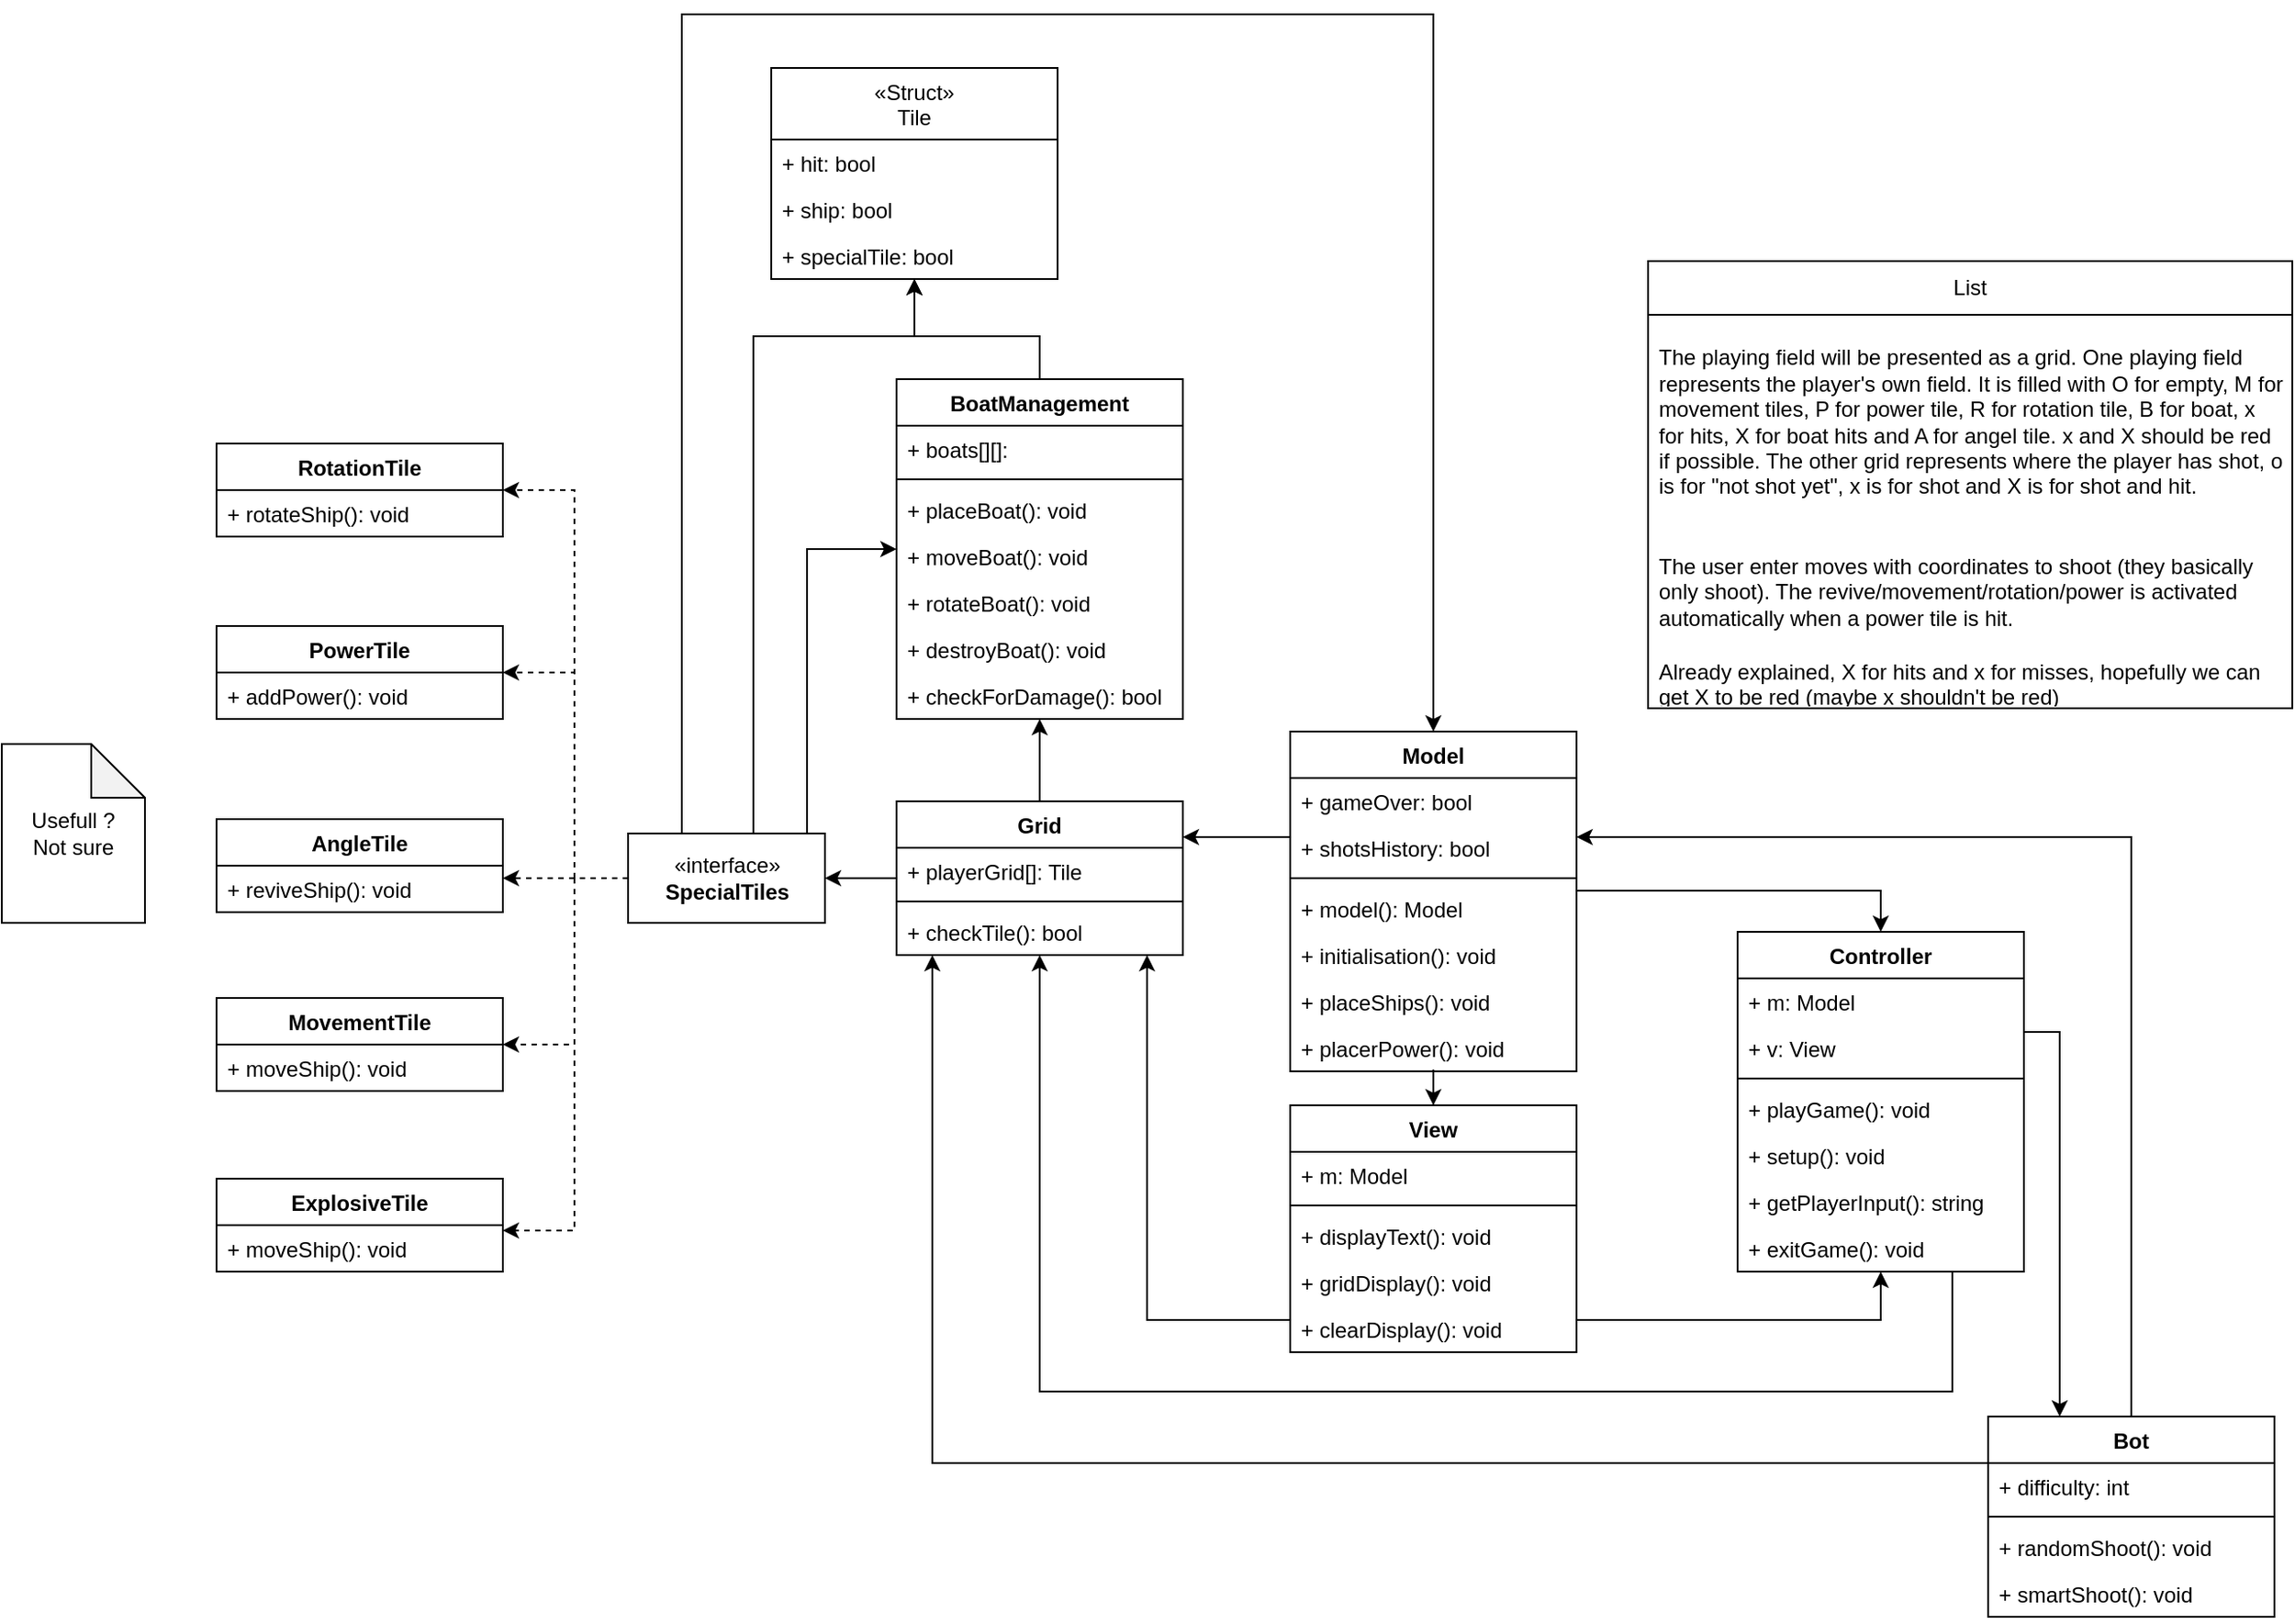 <mxfile version="20.6.1" type="device" pages="3"><diagram id="xRb9XCstogaEtKm8x38o" name="Class Diagrams"><mxGraphModel dx="1715" dy="1634" grid="1" gridSize="10" guides="1" tooltips="1" connect="1" arrows="1" fold="1" page="1" pageScale="1" pageWidth="850" pageHeight="1100" math="0" shadow="0"><root><mxCell id="0"/><mxCell id="1" parent="0"/><mxCell id="6DVrCrKH3wYIPfR8hdQ7-59" style="edgeStyle=orthogonalEdgeStyle;rounded=0;orthogonalLoop=1;jettySize=auto;html=1;entryX=0.5;entryY=0;entryDx=0;entryDy=0;" parent="1" source="6DVrCrKH3wYIPfR8hdQ7-1" target="6DVrCrKH3wYIPfR8hdQ7-9" edge="1"><mxGeometry relative="1" as="geometry"><Array as="points"><mxPoint x="370" y="170"/></Array></mxGeometry></mxCell><mxCell id="6DVrCrKH3wYIPfR8hdQ7-60" style="edgeStyle=orthogonalEdgeStyle;rounded=0;orthogonalLoop=1;jettySize=auto;html=1;entryX=0.5;entryY=0;entryDx=0;entryDy=0;" parent="1" source="6DVrCrKH3wYIPfR8hdQ7-1" target="6DVrCrKH3wYIPfR8hdQ7-5" edge="1"><mxGeometry relative="1" as="geometry"/></mxCell><mxCell id="6DVrCrKH3wYIPfR8hdQ7-62" style="edgeStyle=orthogonalEdgeStyle;rounded=0;orthogonalLoop=1;jettySize=auto;html=1;" parent="1" source="6DVrCrKH3wYIPfR8hdQ7-1" target="6DVrCrKH3wYIPfR8hdQ7-13" edge="1"><mxGeometry relative="1" as="geometry"><Array as="points"><mxPoint x="20" y="140"/><mxPoint x="20" y="140"/></Array></mxGeometry></mxCell><mxCell id="6DVrCrKH3wYIPfR8hdQ7-64" style="edgeStyle=orthogonalEdgeStyle;rounded=0;orthogonalLoop=1;jettySize=auto;html=1;" parent="1" source="6DVrCrKH3wYIPfR8hdQ7-42" target="6DVrCrKH3wYIPfR8hdQ7-30" edge="1"><mxGeometry relative="1" as="geometry"><Array as="points"><mxPoint x="-260" y="-140"/><mxPoint x="-170" y="-140"/></Array><mxPoint x="-260" y="130" as="sourcePoint"/></mxGeometry></mxCell><mxCell id="6DVrCrKH3wYIPfR8hdQ7-1" value="Model" style="swimlane;fontStyle=1;align=center;verticalAlign=top;childLayout=stackLayout;horizontal=1;startSize=26;horizontalStack=0;resizeParent=1;resizeParentMax=0;resizeLast=0;collapsible=1;marginBottom=0;" parent="1" vertex="1"><mxGeometry x="40" y="81" width="160" height="190" as="geometry"/></mxCell><mxCell id="6DVrCrKH3wYIPfR8hdQ7-2" value="+ gameOver: bool" style="text;strokeColor=none;fillColor=none;align=left;verticalAlign=top;spacingLeft=4;spacingRight=4;overflow=hidden;rotatable=0;points=[[0,0.5],[1,0.5]];portConstraint=eastwest;" parent="6DVrCrKH3wYIPfR8hdQ7-1" vertex="1"><mxGeometry y="26" width="160" height="26" as="geometry"/></mxCell><mxCell id="8SSeohQinH_3eZF1B9ed-27" value="+ shotsHistory: bool" style="text;strokeColor=none;fillColor=none;align=left;verticalAlign=top;spacingLeft=4;spacingRight=4;overflow=hidden;rotatable=0;points=[[0,0.5],[1,0.5]];portConstraint=eastwest;" parent="6DVrCrKH3wYIPfR8hdQ7-1" vertex="1"><mxGeometry y="52" width="160" height="26" as="geometry"/></mxCell><mxCell id="6DVrCrKH3wYIPfR8hdQ7-3" value="" style="line;strokeWidth=1;fillColor=none;align=left;verticalAlign=middle;spacingTop=-1;spacingLeft=3;spacingRight=3;rotatable=0;labelPosition=right;points=[];portConstraint=eastwest;strokeColor=inherit;" parent="6DVrCrKH3wYIPfR8hdQ7-1" vertex="1"><mxGeometry y="78" width="160" height="8" as="geometry"/></mxCell><mxCell id="6tLVWfe5lK7SilIwd1na-1" value="+ model(): Model" style="text;strokeColor=none;fillColor=none;align=left;verticalAlign=top;spacingLeft=4;spacingRight=4;overflow=hidden;rotatable=0;points=[[0,0.5],[1,0.5]];portConstraint=eastwest;" parent="6DVrCrKH3wYIPfR8hdQ7-1" vertex="1"><mxGeometry y="86" width="160" height="26" as="geometry"/></mxCell><mxCell id="8SSeohQinH_3eZF1B9ed-25" value="+ initialisation(): void" style="text;strokeColor=none;fillColor=none;align=left;verticalAlign=top;spacingLeft=4;spacingRight=4;overflow=hidden;rotatable=0;points=[[0,0.5],[1,0.5]];portConstraint=eastwest;" parent="6DVrCrKH3wYIPfR8hdQ7-1" vertex="1"><mxGeometry y="112" width="160" height="26" as="geometry"/></mxCell><mxCell id="8SSeohQinH_3eZF1B9ed-26" value="+ placeShips(): void" style="text;strokeColor=none;fillColor=none;align=left;verticalAlign=top;spacingLeft=4;spacingRight=4;overflow=hidden;rotatable=0;points=[[0,0.5],[1,0.5]];portConstraint=eastwest;" parent="6DVrCrKH3wYIPfR8hdQ7-1" vertex="1"><mxGeometry y="138" width="160" height="26" as="geometry"/></mxCell><mxCell id="6DVrCrKH3wYIPfR8hdQ7-4" value="+ placerPower(): void" style="text;strokeColor=none;fillColor=none;align=left;verticalAlign=top;spacingLeft=4;spacingRight=4;overflow=hidden;rotatable=0;points=[[0,0.5],[1,0.5]];portConstraint=eastwest;" parent="6DVrCrKH3wYIPfR8hdQ7-1" vertex="1"><mxGeometry y="164" width="160" height="26" as="geometry"/></mxCell><mxCell id="6DVrCrKH3wYIPfR8hdQ7-61" style="edgeStyle=orthogonalEdgeStyle;rounded=0;orthogonalLoop=1;jettySize=auto;html=1;" parent="1" source="6DVrCrKH3wYIPfR8hdQ7-5" target="6DVrCrKH3wYIPfR8hdQ7-9" edge="1"><mxGeometry relative="1" as="geometry"><Array as="points"><mxPoint x="370" y="410"/></Array></mxGeometry></mxCell><mxCell id="8SSeohQinH_3eZF1B9ed-9" style="edgeStyle=orthogonalEdgeStyle;rounded=0;orthogonalLoop=1;jettySize=auto;html=1;" parent="1" source="6DVrCrKH3wYIPfR8hdQ7-5" target="6DVrCrKH3wYIPfR8hdQ7-13" edge="1"><mxGeometry relative="1" as="geometry"><Array as="points"><mxPoint x="-40" y="410"/></Array></mxGeometry></mxCell><mxCell id="6DVrCrKH3wYIPfR8hdQ7-5" value="View" style="swimlane;fontStyle=1;align=center;verticalAlign=top;childLayout=stackLayout;horizontal=1;startSize=26;horizontalStack=0;resizeParent=1;resizeParentMax=0;resizeLast=0;collapsible=1;marginBottom=0;" parent="1" vertex="1"><mxGeometry x="40" y="290" width="160" height="138" as="geometry"/></mxCell><mxCell id="6DVrCrKH3wYIPfR8hdQ7-6" value="+ m: Model" style="text;strokeColor=none;fillColor=none;align=left;verticalAlign=top;spacingLeft=4;spacingRight=4;overflow=hidden;rotatable=0;points=[[0,0.5],[1,0.5]];portConstraint=eastwest;" parent="6DVrCrKH3wYIPfR8hdQ7-5" vertex="1"><mxGeometry y="26" width="160" height="26" as="geometry"/></mxCell><mxCell id="6DVrCrKH3wYIPfR8hdQ7-7" value="" style="line;strokeWidth=1;fillColor=none;align=left;verticalAlign=middle;spacingTop=-1;spacingLeft=3;spacingRight=3;rotatable=0;labelPosition=right;points=[];portConstraint=eastwest;strokeColor=inherit;" parent="6DVrCrKH3wYIPfR8hdQ7-5" vertex="1"><mxGeometry y="52" width="160" height="8" as="geometry"/></mxCell><mxCell id="8SSeohQinH_3eZF1B9ed-29" value="+ displayText(): void" style="text;strokeColor=none;fillColor=none;align=left;verticalAlign=top;spacingLeft=4;spacingRight=4;overflow=hidden;rotatable=0;points=[[0,0.5],[1,0.5]];portConstraint=eastwest;" parent="6DVrCrKH3wYIPfR8hdQ7-5" vertex="1"><mxGeometry y="60" width="160" height="26" as="geometry"/></mxCell><mxCell id="8SSeohQinH_3eZF1B9ed-30" value="+ gridDisplay(): void" style="text;strokeColor=none;fillColor=none;align=left;verticalAlign=top;spacingLeft=4;spacingRight=4;overflow=hidden;rotatable=0;points=[[0,0.5],[1,0.5]];portConstraint=eastwest;" parent="6DVrCrKH3wYIPfR8hdQ7-5" vertex="1"><mxGeometry y="86" width="160" height="26" as="geometry"/></mxCell><mxCell id="6DVrCrKH3wYIPfR8hdQ7-8" value="+ clearDisplay(): void" style="text;strokeColor=none;fillColor=none;align=left;verticalAlign=top;spacingLeft=4;spacingRight=4;overflow=hidden;rotatable=0;points=[[0,0.5],[1,0.5]];portConstraint=eastwest;" parent="6DVrCrKH3wYIPfR8hdQ7-5" vertex="1"><mxGeometry y="112" width="160" height="26" as="geometry"/></mxCell><mxCell id="6DVrCrKH3wYIPfR8hdQ7-63" style="edgeStyle=orthogonalEdgeStyle;rounded=0;orthogonalLoop=1;jettySize=auto;html=1;entryX=0.25;entryY=0;entryDx=0;entryDy=0;" parent="1" source="6DVrCrKH3wYIPfR8hdQ7-9" target="6DVrCrKH3wYIPfR8hdQ7-22" edge="1"><mxGeometry relative="1" as="geometry"><mxPoint x="470" y="430" as="targetPoint"/><Array as="points"><mxPoint x="470" y="249"/></Array></mxGeometry></mxCell><mxCell id="8SSeohQinH_3eZF1B9ed-8" style="edgeStyle=orthogonalEdgeStyle;rounded=0;orthogonalLoop=1;jettySize=auto;html=1;" parent="1" source="6DVrCrKH3wYIPfR8hdQ7-9" target="6DVrCrKH3wYIPfR8hdQ7-13" edge="1"><mxGeometry relative="1" as="geometry"><Array as="points"><mxPoint x="410" y="450"/><mxPoint x="-100" y="450"/></Array></mxGeometry></mxCell><mxCell id="6DVrCrKH3wYIPfR8hdQ7-9" value="Controller" style="swimlane;fontStyle=1;align=center;verticalAlign=top;childLayout=stackLayout;horizontal=1;startSize=26;horizontalStack=0;resizeParent=1;resizeParentMax=0;resizeLast=0;collapsible=1;marginBottom=0;" parent="1" vertex="1"><mxGeometry x="290" y="193" width="160" height="190" as="geometry"/></mxCell><mxCell id="6DVrCrKH3wYIPfR8hdQ7-10" value="+ m: Model" style="text;strokeColor=none;fillColor=none;align=left;verticalAlign=top;spacingLeft=4;spacingRight=4;overflow=hidden;rotatable=0;points=[[0,0.5],[1,0.5]];portConstraint=eastwest;" parent="6DVrCrKH3wYIPfR8hdQ7-9" vertex="1"><mxGeometry y="26" width="160" height="26" as="geometry"/></mxCell><mxCell id="8SSeohQinH_3eZF1B9ed-21" value="+ v: View" style="text;strokeColor=none;fillColor=none;align=left;verticalAlign=top;spacingLeft=4;spacingRight=4;overflow=hidden;rotatable=0;points=[[0,0.5],[1,0.5]];portConstraint=eastwest;" parent="6DVrCrKH3wYIPfR8hdQ7-9" vertex="1"><mxGeometry y="52" width="160" height="26" as="geometry"/></mxCell><mxCell id="6DVrCrKH3wYIPfR8hdQ7-11" value="" style="line;strokeWidth=1;fillColor=none;align=left;verticalAlign=middle;spacingTop=-1;spacingLeft=3;spacingRight=3;rotatable=0;labelPosition=right;points=[];portConstraint=eastwest;strokeColor=inherit;" parent="6DVrCrKH3wYIPfR8hdQ7-9" vertex="1"><mxGeometry y="78" width="160" height="8" as="geometry"/></mxCell><mxCell id="8SSeohQinH_3eZF1B9ed-31" value="+ playGame(): void" style="text;strokeColor=none;fillColor=none;align=left;verticalAlign=top;spacingLeft=4;spacingRight=4;overflow=hidden;rotatable=0;points=[[0,0.5],[1,0.5]];portConstraint=eastwest;" parent="6DVrCrKH3wYIPfR8hdQ7-9" vertex="1"><mxGeometry y="86" width="160" height="26" as="geometry"/></mxCell><mxCell id="6tLVWfe5lK7SilIwd1na-3" value="+ setup(): void" style="text;strokeColor=none;fillColor=none;align=left;verticalAlign=top;spacingLeft=4;spacingRight=4;overflow=hidden;rotatable=0;points=[[0,0.5],[1,0.5]];portConstraint=eastwest;" parent="6DVrCrKH3wYIPfR8hdQ7-9" vertex="1"><mxGeometry y="112" width="160" height="26" as="geometry"/></mxCell><mxCell id="6DVrCrKH3wYIPfR8hdQ7-12" value="+ getPlayerInput(): string" style="text;strokeColor=none;fillColor=none;align=left;verticalAlign=top;spacingLeft=4;spacingRight=4;overflow=hidden;rotatable=0;points=[[0,0.5],[1,0.5]];portConstraint=eastwest;" parent="6DVrCrKH3wYIPfR8hdQ7-9" vertex="1"><mxGeometry y="138" width="160" height="26" as="geometry"/></mxCell><mxCell id="utYtzIifa1veWl0XSfwM-1" value="+ exitGame(): void" style="text;strokeColor=none;fillColor=none;align=left;verticalAlign=top;spacingLeft=4;spacingRight=4;overflow=hidden;rotatable=0;points=[[0,0.5],[1,0.5]];portConstraint=eastwest;" parent="6DVrCrKH3wYIPfR8hdQ7-9" vertex="1"><mxGeometry y="164" width="160" height="26" as="geometry"/></mxCell><mxCell id="8SSeohQinH_3eZF1B9ed-1" style="edgeStyle=orthogonalEdgeStyle;rounded=0;orthogonalLoop=1;jettySize=auto;html=1;entryX=1;entryY=0.5;entryDx=0;entryDy=0;" parent="1" source="6DVrCrKH3wYIPfR8hdQ7-13" target="6DVrCrKH3wYIPfR8hdQ7-42" edge="1"><mxGeometry relative="1" as="geometry"/></mxCell><mxCell id="utYtzIifa1veWl0XSfwM-12" style="edgeStyle=orthogonalEdgeStyle;rounded=0;orthogonalLoop=1;jettySize=auto;html=1;" parent="1" source="6DVrCrKH3wYIPfR8hdQ7-13" target="utYtzIifa1veWl0XSfwM-2" edge="1"><mxGeometry relative="1" as="geometry"/></mxCell><mxCell id="6DVrCrKH3wYIPfR8hdQ7-13" value="Grid" style="swimlane;fontStyle=1;align=center;verticalAlign=top;childLayout=stackLayout;horizontal=1;startSize=26;horizontalStack=0;resizeParent=1;resizeParentMax=0;resizeLast=0;collapsible=1;marginBottom=0;" parent="1" vertex="1"><mxGeometry x="-180" y="120" width="160" height="86" as="geometry"/></mxCell><mxCell id="6DVrCrKH3wYIPfR8hdQ7-14" value="+ playerGrid[]: Tile" style="text;strokeColor=none;fillColor=none;align=left;verticalAlign=top;spacingLeft=4;spacingRight=4;overflow=hidden;rotatable=0;points=[[0,0.5],[1,0.5]];portConstraint=eastwest;" parent="6DVrCrKH3wYIPfR8hdQ7-13" vertex="1"><mxGeometry y="26" width="160" height="26" as="geometry"/></mxCell><mxCell id="6DVrCrKH3wYIPfR8hdQ7-15" value="" style="line;strokeWidth=1;fillColor=none;align=left;verticalAlign=middle;spacingTop=-1;spacingLeft=3;spacingRight=3;rotatable=0;labelPosition=right;points=[];portConstraint=eastwest;strokeColor=inherit;" parent="6DVrCrKH3wYIPfR8hdQ7-13" vertex="1"><mxGeometry y="52" width="160" height="8" as="geometry"/></mxCell><mxCell id="6DVrCrKH3wYIPfR8hdQ7-16" value="+ checkTile(): bool" style="text;strokeColor=none;fillColor=none;align=left;verticalAlign=top;spacingLeft=4;spacingRight=4;overflow=hidden;rotatable=0;points=[[0,0.5],[1,0.5]];portConstraint=eastwest;" parent="6DVrCrKH3wYIPfR8hdQ7-13" vertex="1"><mxGeometry y="60" width="160" height="26" as="geometry"/></mxCell><mxCell id="8SSeohQinH_3eZF1B9ed-3" style="edgeStyle=orthogonalEdgeStyle;rounded=0;orthogonalLoop=1;jettySize=auto;html=1;" parent="1" source="6DVrCrKH3wYIPfR8hdQ7-22" target="6DVrCrKH3wYIPfR8hdQ7-13" edge="1"><mxGeometry relative="1" as="geometry"><mxPoint x="340" y="440" as="sourcePoint"/><Array as="points"><mxPoint x="-160" y="490"/></Array></mxGeometry></mxCell><mxCell id="8SSeohQinH_3eZF1B9ed-14" style="edgeStyle=orthogonalEdgeStyle;rounded=0;orthogonalLoop=1;jettySize=auto;html=1;" parent="1" source="6DVrCrKH3wYIPfR8hdQ7-22" target="6DVrCrKH3wYIPfR8hdQ7-1" edge="1"><mxGeometry relative="1" as="geometry"><Array as="points"><mxPoint x="510" y="140"/></Array></mxGeometry></mxCell><mxCell id="6DVrCrKH3wYIPfR8hdQ7-22" value="Bot" style="swimlane;fontStyle=1;align=center;verticalAlign=top;childLayout=stackLayout;horizontal=1;startSize=26;horizontalStack=0;resizeParent=1;resizeParentMax=0;resizeLast=0;collapsible=1;marginBottom=0;" parent="1" vertex="1"><mxGeometry x="430" y="464" width="160" height="112" as="geometry"/></mxCell><mxCell id="6DVrCrKH3wYIPfR8hdQ7-23" value="+ difficulty: int" style="text;strokeColor=none;fillColor=none;align=left;verticalAlign=top;spacingLeft=4;spacingRight=4;overflow=hidden;rotatable=0;points=[[0,0.5],[1,0.5]];portConstraint=eastwest;" parent="6DVrCrKH3wYIPfR8hdQ7-22" vertex="1"><mxGeometry y="26" width="160" height="26" as="geometry"/></mxCell><mxCell id="6DVrCrKH3wYIPfR8hdQ7-24" value="" style="line;strokeWidth=1;fillColor=none;align=left;verticalAlign=middle;spacingTop=-1;spacingLeft=3;spacingRight=3;rotatable=0;labelPosition=right;points=[];portConstraint=eastwest;strokeColor=inherit;" parent="6DVrCrKH3wYIPfR8hdQ7-22" vertex="1"><mxGeometry y="52" width="160" height="8" as="geometry"/></mxCell><mxCell id="6DVrCrKH3wYIPfR8hdQ7-25" value="+ randomShoot(): void" style="text;strokeColor=none;fillColor=none;align=left;verticalAlign=top;spacingLeft=4;spacingRight=4;overflow=hidden;rotatable=0;points=[[0,0.5],[1,0.5]];portConstraint=eastwest;" parent="6DVrCrKH3wYIPfR8hdQ7-22" vertex="1"><mxGeometry y="60" width="160" height="26" as="geometry"/></mxCell><mxCell id="8SSeohQinH_3eZF1B9ed-32" value="+ smartShoot(): void" style="text;strokeColor=none;fillColor=none;align=left;verticalAlign=top;spacingLeft=4;spacingRight=4;overflow=hidden;rotatable=0;points=[[0,0.5],[1,0.5]];portConstraint=eastwest;" parent="6DVrCrKH3wYIPfR8hdQ7-22" vertex="1"><mxGeometry y="86" width="160" height="26" as="geometry"/></mxCell><mxCell id="6DVrCrKH3wYIPfR8hdQ7-30" value="«Struct»&#10;Tile" style="swimlane;fontStyle=0;align=center;verticalAlign=top;childLayout=stackLayout;horizontal=1;startSize=40;horizontalStack=0;resizeParent=1;resizeParentMax=0;resizeLast=0;collapsible=1;marginBottom=0;" parent="1" vertex="1"><mxGeometry x="-250" y="-290" width="160" height="118" as="geometry"/></mxCell><mxCell id="6DVrCrKH3wYIPfR8hdQ7-31" value="+ hit: bool" style="text;strokeColor=none;fillColor=none;align=left;verticalAlign=top;spacingLeft=4;spacingRight=4;overflow=hidden;rotatable=0;points=[[0,0.5],[1,0.5]];portConstraint=eastwest;" parent="6DVrCrKH3wYIPfR8hdQ7-30" vertex="1"><mxGeometry y="40" width="160" height="26" as="geometry"/></mxCell><mxCell id="8SSeohQinH_3eZF1B9ed-15" value="+ ship: bool" style="text;strokeColor=none;fillColor=none;align=left;verticalAlign=top;spacingLeft=4;spacingRight=4;overflow=hidden;rotatable=0;points=[[0,0.5],[1,0.5]];portConstraint=eastwest;" parent="6DVrCrKH3wYIPfR8hdQ7-30" vertex="1"><mxGeometry y="66" width="160" height="26" as="geometry"/></mxCell><mxCell id="8SSeohQinH_3eZF1B9ed-16" value="+ specialTile: bool" style="text;strokeColor=none;fillColor=none;align=left;verticalAlign=top;spacingLeft=4;spacingRight=4;overflow=hidden;rotatable=0;points=[[0,0.5],[1,0.5]];portConstraint=eastwest;" parent="6DVrCrKH3wYIPfR8hdQ7-30" vertex="1"><mxGeometry y="92" width="160" height="26" as="geometry"/></mxCell><mxCell id="6DVrCrKH3wYIPfR8hdQ7-38" value="MovementTile" style="swimlane;fontStyle=1;align=center;verticalAlign=top;childLayout=stackLayout;horizontal=1;startSize=26;horizontalStack=0;resizeParent=1;resizeParentMax=0;resizeLast=0;collapsible=1;marginBottom=0;" parent="1" vertex="1"><mxGeometry x="-560" y="230" width="160" height="52" as="geometry"/></mxCell><mxCell id="6DVrCrKH3wYIPfR8hdQ7-41" value="+ moveShip(): void" style="text;strokeColor=none;fillColor=none;align=left;verticalAlign=top;spacingLeft=4;spacingRight=4;overflow=hidden;rotatable=0;points=[[0,0.5],[1,0.5]];portConstraint=eastwest;" parent="6DVrCrKH3wYIPfR8hdQ7-38" vertex="1"><mxGeometry y="26" width="160" height="26" as="geometry"/></mxCell><mxCell id="8SSeohQinH_3eZF1B9ed-13" style="edgeStyle=orthogonalEdgeStyle;rounded=0;orthogonalLoop=1;jettySize=auto;html=1;entryX=0.5;entryY=0;entryDx=0;entryDy=0;" parent="1" source="6DVrCrKH3wYIPfR8hdQ7-42" target="6DVrCrKH3wYIPfR8hdQ7-1" edge="1"><mxGeometry relative="1" as="geometry"><Array as="points"><mxPoint x="-300" y="-320"/><mxPoint x="120" y="-320"/></Array></mxGeometry></mxCell><mxCell id="utYtzIifa1veWl0XSfwM-11" style="edgeStyle=orthogonalEdgeStyle;rounded=0;orthogonalLoop=1;jettySize=auto;html=1;" parent="1" source="6DVrCrKH3wYIPfR8hdQ7-42" target="utYtzIifa1veWl0XSfwM-2" edge="1"><mxGeometry relative="1" as="geometry"><Array as="points"><mxPoint x="-230" y="-21"/></Array></mxGeometry></mxCell><mxCell id="6DVrCrKH3wYIPfR8hdQ7-42" value="«interface»&lt;br&gt;&lt;b&gt;SpecialTiles&lt;/b&gt;" style="html=1;" parent="1" vertex="1"><mxGeometry x="-330" y="138" width="110" height="50" as="geometry"/></mxCell><mxCell id="6DVrCrKH3wYIPfR8hdQ7-43" value="RotationTile" style="swimlane;fontStyle=1;align=center;verticalAlign=top;childLayout=stackLayout;horizontal=1;startSize=26;horizontalStack=0;resizeParent=1;resizeParentMax=0;resizeLast=0;collapsible=1;marginBottom=0;" parent="1" vertex="1"><mxGeometry x="-560" y="-80" width="160" height="52" as="geometry"/></mxCell><mxCell id="6DVrCrKH3wYIPfR8hdQ7-46" value="+ rotateShip(): void" style="text;strokeColor=none;fillColor=none;align=left;verticalAlign=top;spacingLeft=4;spacingRight=4;overflow=hidden;rotatable=0;points=[[0,0.5],[1,0.5]];portConstraint=eastwest;" parent="6DVrCrKH3wYIPfR8hdQ7-43" vertex="1"><mxGeometry y="26" width="160" height="26" as="geometry"/></mxCell><mxCell id="6DVrCrKH3wYIPfR8hdQ7-47" value="PowerTile" style="swimlane;fontStyle=1;align=center;verticalAlign=top;childLayout=stackLayout;horizontal=1;startSize=26;horizontalStack=0;resizeParent=1;resizeParentMax=0;resizeLast=0;collapsible=1;marginBottom=0;" parent="1" vertex="1"><mxGeometry x="-560" y="22" width="160" height="52" as="geometry"/></mxCell><mxCell id="6DVrCrKH3wYIPfR8hdQ7-50" value="+ addPower(): void" style="text;strokeColor=none;fillColor=none;align=left;verticalAlign=top;spacingLeft=4;spacingRight=4;overflow=hidden;rotatable=0;points=[[0,0.5],[1,0.5]];portConstraint=eastwest;" parent="6DVrCrKH3wYIPfR8hdQ7-47" vertex="1"><mxGeometry y="26" width="160" height="26" as="geometry"/></mxCell><mxCell id="6DVrCrKH3wYIPfR8hdQ7-51" value="AngleTile" style="swimlane;fontStyle=1;align=center;verticalAlign=top;childLayout=stackLayout;horizontal=1;startSize=26;horizontalStack=0;resizeParent=1;resizeParentMax=0;resizeLast=0;collapsible=1;marginBottom=0;" parent="1" vertex="1"><mxGeometry x="-560" y="130" width="160" height="52" as="geometry"/></mxCell><mxCell id="6DVrCrKH3wYIPfR8hdQ7-54" value="+ reviveShip(): void" style="text;strokeColor=none;fillColor=none;align=left;verticalAlign=top;spacingLeft=4;spacingRight=4;overflow=hidden;rotatable=0;points=[[0,0.5],[1,0.5]];portConstraint=eastwest;" parent="6DVrCrKH3wYIPfR8hdQ7-51" vertex="1"><mxGeometry y="26" width="160" height="26" as="geometry"/></mxCell><mxCell id="8SSeohQinH_3eZF1B9ed-4" value="List" style="swimlane;fontStyle=0;childLayout=stackLayout;horizontal=1;startSize=30;horizontalStack=0;resizeParent=1;resizeParentMax=0;resizeLast=0;collapsible=1;marginBottom=0;whiteSpace=wrap;html=1;" parent="1" vertex="1"><mxGeometry x="240" y="-182" width="360" height="250" as="geometry"/></mxCell><mxCell id="8SSeohQinH_3eZF1B9ed-5" value="The playing field will be presented as a grid. One playing field represents the player's own field. It is filled with O for empty, M for movement tiles, P for power tile, R for rotation tile, B for boat, x for hits, X for boat hits and A for angel tile. x and X should be red if possible. The other grid represents where the player has shot, o is for &quot;not shot yet&quot;, x is for shot and X is for shot and hit." style="text;strokeColor=none;fillColor=none;align=left;verticalAlign=middle;spacingLeft=4;spacingRight=4;overflow=hidden;points=[[0,0.5],[1,0.5]];portConstraint=eastwest;rotatable=0;whiteSpace=wrap;html=1;" parent="8SSeohQinH_3eZF1B9ed-4" vertex="1"><mxGeometry y="30" width="360" height="120" as="geometry"/></mxCell><mxCell id="8SSeohQinH_3eZF1B9ed-6" value="The user enter moves with coordinates to shoot (they basically only shoot). The revive/movement/rotation/power is activated automatically when a power tile is hit." style="text;strokeColor=none;fillColor=none;align=left;verticalAlign=middle;spacingLeft=4;spacingRight=4;overflow=hidden;points=[[0,0.5],[1,0.5]];portConstraint=eastwest;rotatable=0;whiteSpace=wrap;html=1;" parent="8SSeohQinH_3eZF1B9ed-4" vertex="1"><mxGeometry y="150" width="360" height="70" as="geometry"/></mxCell><mxCell id="8SSeohQinH_3eZF1B9ed-7" value="Already explained, X for hits and x for misses, hopefully we can get X to be red (maybe x shouldn't be red)" style="text;strokeColor=none;fillColor=none;align=left;verticalAlign=middle;spacingLeft=4;spacingRight=4;overflow=hidden;points=[[0,0.5],[1,0.5]];portConstraint=eastwest;rotatable=0;whiteSpace=wrap;html=1;" parent="8SSeohQinH_3eZF1B9ed-4" vertex="1"><mxGeometry y="220" width="360" height="30" as="geometry"/></mxCell><mxCell id="8SSeohQinH_3eZF1B9ed-11" style="edgeStyle=orthogonalEdgeStyle;rounded=0;orthogonalLoop=1;jettySize=auto;html=1;dashed=1;exitX=0;exitY=0.5;exitDx=0;exitDy=0;" parent="1" source="6DVrCrKH3wYIPfR8hdQ7-42" target="6DVrCrKH3wYIPfR8hdQ7-51" edge="1"><mxGeometry relative="1" as="geometry"><mxPoint x="-320" y="173" as="sourcePoint"/><mxPoint x="-380" y="120.037" as="targetPoint"/><Array as="points"><mxPoint x="-400" y="163"/><mxPoint x="-400" y="163"/></Array></mxGeometry></mxCell><mxCell id="8SSeohQinH_3eZF1B9ed-20" value="Usefull ?&lt;br&gt;Not sure" style="shape=note;whiteSpace=wrap;html=1;backgroundOutline=1;darkOpacity=0.05;" parent="1" vertex="1"><mxGeometry x="-680" y="88" width="80" height="100" as="geometry"/></mxCell><mxCell id="pGuC8afocJA1qp-Q2DL7-2" value="ExplosiveTile" style="swimlane;fontStyle=1;align=center;verticalAlign=top;childLayout=stackLayout;horizontal=1;startSize=26;horizontalStack=0;resizeParent=1;resizeParentMax=0;resizeLast=0;collapsible=1;marginBottom=0;" parent="1" vertex="1"><mxGeometry x="-560" y="331" width="160" height="52" as="geometry"/></mxCell><mxCell id="pGuC8afocJA1qp-Q2DL7-3" value="+ moveShip(): void" style="text;strokeColor=none;fillColor=none;align=left;verticalAlign=top;spacingLeft=4;spacingRight=4;overflow=hidden;rotatable=0;points=[[0,0.5],[1,0.5]];portConstraint=eastwest;" parent="pGuC8afocJA1qp-Q2DL7-2" vertex="1"><mxGeometry y="26" width="160" height="26" as="geometry"/></mxCell><mxCell id="pGuC8afocJA1qp-Q2DL7-4" style="edgeStyle=orthogonalEdgeStyle;rounded=0;orthogonalLoop=1;jettySize=auto;html=1;dashed=1;exitX=0;exitY=0.5;exitDx=0;exitDy=0;" parent="1" source="6DVrCrKH3wYIPfR8hdQ7-42" target="6DVrCrKH3wYIPfR8hdQ7-38" edge="1"><mxGeometry relative="1" as="geometry"><mxPoint x="-320" y="173.0" as="sourcePoint"/><mxPoint x="-390" y="173.0" as="targetPoint"/><Array as="points"><mxPoint x="-360" y="163"/><mxPoint x="-360" y="256"/></Array></mxGeometry></mxCell><mxCell id="pGuC8afocJA1qp-Q2DL7-5" style="edgeStyle=orthogonalEdgeStyle;rounded=0;orthogonalLoop=1;jettySize=auto;html=1;dashed=1;exitX=0;exitY=0.5;exitDx=0;exitDy=0;" parent="1" source="6DVrCrKH3wYIPfR8hdQ7-42" target="pGuC8afocJA1qp-Q2DL7-2" edge="1"><mxGeometry relative="1" as="geometry"><mxPoint x="-320" y="173.0" as="sourcePoint"/><mxPoint x="-390" y="266.043" as="targetPoint"/><Array as="points"><mxPoint x="-360" y="163"/><mxPoint x="-360" y="360"/></Array></mxGeometry></mxCell><mxCell id="pGuC8afocJA1qp-Q2DL7-7" style="edgeStyle=orthogonalEdgeStyle;rounded=0;orthogonalLoop=1;jettySize=auto;html=1;dashed=1;exitX=0;exitY=0.5;exitDx=0;exitDy=0;" parent="1" source="6DVrCrKH3wYIPfR8hdQ7-42" target="6DVrCrKH3wYIPfR8hdQ7-47" edge="1"><mxGeometry relative="1" as="geometry"><mxPoint x="-320" y="173.0" as="sourcePoint"/><mxPoint x="-390" y="173.0" as="targetPoint"/><Array as="points"><mxPoint x="-360" y="163"/><mxPoint x="-360" y="48"/></Array></mxGeometry></mxCell><mxCell id="pGuC8afocJA1qp-Q2DL7-8" style="edgeStyle=orthogonalEdgeStyle;rounded=0;orthogonalLoop=1;jettySize=auto;html=1;dashed=1;exitX=0;exitY=0.5;exitDx=0;exitDy=0;" parent="1" source="6DVrCrKH3wYIPfR8hdQ7-42" target="6DVrCrKH3wYIPfR8hdQ7-43" edge="1"><mxGeometry relative="1" as="geometry"><mxPoint x="-360" y="80" as="sourcePoint"/><mxPoint x="-470.043" y="84" as="targetPoint"/><Array as="points"><mxPoint x="-360" y="163"/><mxPoint x="-360" y="-54"/></Array></mxGeometry></mxCell><mxCell id="utYtzIifa1veWl0XSfwM-13" style="edgeStyle=orthogonalEdgeStyle;rounded=0;orthogonalLoop=1;jettySize=auto;html=1;" parent="1" source="utYtzIifa1veWl0XSfwM-2" target="6DVrCrKH3wYIPfR8hdQ7-30" edge="1"><mxGeometry relative="1" as="geometry"><Array as="points"><mxPoint x="-100" y="-140"/><mxPoint x="-170" y="-140"/></Array></mxGeometry></mxCell><mxCell id="utYtzIifa1veWl0XSfwM-2" value="BoatManagement" style="swimlane;fontStyle=1;align=center;verticalAlign=top;childLayout=stackLayout;horizontal=1;startSize=26;horizontalStack=0;resizeParent=1;resizeParentMax=0;resizeLast=0;collapsible=1;marginBottom=0;" parent="1" vertex="1"><mxGeometry x="-180" y="-116" width="160" height="190" as="geometry"/></mxCell><mxCell id="utYtzIifa1veWl0XSfwM-3" value="+ boats[][]: " style="text;strokeColor=none;fillColor=none;align=left;verticalAlign=top;spacingLeft=4;spacingRight=4;overflow=hidden;rotatable=0;points=[[0,0.5],[1,0.5]];portConstraint=eastwest;" parent="utYtzIifa1veWl0XSfwM-2" vertex="1"><mxGeometry y="26" width="160" height="26" as="geometry"/></mxCell><mxCell id="utYtzIifa1veWl0XSfwM-4" value="" style="line;strokeWidth=1;fillColor=none;align=left;verticalAlign=middle;spacingTop=-1;spacingLeft=3;spacingRight=3;rotatable=0;labelPosition=right;points=[];portConstraint=eastwest;strokeColor=inherit;" parent="utYtzIifa1veWl0XSfwM-2" vertex="1"><mxGeometry y="52" width="160" height="8" as="geometry"/></mxCell><mxCell id="utYtzIifa1veWl0XSfwM-5" value="+ placeBoat(): void" style="text;strokeColor=none;fillColor=none;align=left;verticalAlign=top;spacingLeft=4;spacingRight=4;overflow=hidden;rotatable=0;points=[[0,0.5],[1,0.5]];portConstraint=eastwest;" parent="utYtzIifa1veWl0XSfwM-2" vertex="1"><mxGeometry y="60" width="160" height="26" as="geometry"/></mxCell><mxCell id="utYtzIifa1veWl0XSfwM-6" value="+ moveBoat(): void" style="text;strokeColor=none;fillColor=none;align=left;verticalAlign=top;spacingLeft=4;spacingRight=4;overflow=hidden;rotatable=0;points=[[0,0.5],[1,0.5]];portConstraint=eastwest;" parent="utYtzIifa1veWl0XSfwM-2" vertex="1"><mxGeometry y="86" width="160" height="26" as="geometry"/></mxCell><mxCell id="utYtzIifa1veWl0XSfwM-7" value="+ rotateBoat(): void" style="text;strokeColor=none;fillColor=none;align=left;verticalAlign=top;spacingLeft=4;spacingRight=4;overflow=hidden;rotatable=0;points=[[0,0.5],[1,0.5]];portConstraint=eastwest;" parent="utYtzIifa1veWl0XSfwM-2" vertex="1"><mxGeometry y="112" width="160" height="26" as="geometry"/></mxCell><mxCell id="utYtzIifa1veWl0XSfwM-8" value="+ destroyBoat(): void" style="text;strokeColor=none;fillColor=none;align=left;verticalAlign=top;spacingLeft=4;spacingRight=4;overflow=hidden;rotatable=0;points=[[0,0.5],[1,0.5]];portConstraint=eastwest;" parent="utYtzIifa1veWl0XSfwM-2" vertex="1"><mxGeometry y="138" width="160" height="26" as="geometry"/></mxCell><mxCell id="utYtzIifa1veWl0XSfwM-9" value="+ checkForDamage(): bool" style="text;strokeColor=none;fillColor=none;align=left;verticalAlign=top;spacingLeft=4;spacingRight=4;overflow=hidden;rotatable=0;points=[[0,0.5],[1,0.5]];portConstraint=eastwest;" parent="utYtzIifa1veWl0XSfwM-2" vertex="1"><mxGeometry y="164" width="160" height="26" as="geometry"/></mxCell></root></mxGraphModel></diagram><diagram id="NnoMKL4ITEAG-8dDhD03" name="Sequence Diagrams"><mxGraphModel dx="1384" dy="855" grid="1" gridSize="10" guides="1" tooltips="1" connect="1" arrows="1" fold="1" page="1" pageScale="1" pageWidth="850" pageHeight="1100" math="0" shadow="0"><root><mxCell id="0"/><mxCell id="1" parent="0"/><mxCell id="NHF4yxxndKUjZpOIyFJ2-10" value="" style="rounded=1;whiteSpace=wrap;html=1;strokeWidth=1;" parent="1" vertex="1"><mxGeometry x="20" y="270" width="513.75" height="310" as="geometry"/></mxCell><mxCell id="NHF4yxxndKUjZpOIyFJ2-3" style="edgeStyle=orthogonalEdgeStyle;rounded=0;orthogonalLoop=1;jettySize=auto;html=1;entryX=0.5;entryY=0;entryDx=0;entryDy=0;dashed=1;endArrow=none;endFill=0;" parent="1" source="NHF4yxxndKUjZpOIyFJ2-1" target="NHF4yxxndKUjZpOIyFJ2-2" edge="1"><mxGeometry relative="1" as="geometry"/></mxCell><mxCell id="NHF4yxxndKUjZpOIyFJ2-1" value="Default" style="rounded=0;whiteSpace=wrap;html=1;fillColor=#dae8fc;strokeColor=#6c8ebf;" parent="1" vertex="1"><mxGeometry x="40" y="290" width="120" height="60" as="geometry"/></mxCell><mxCell id="NHF4yxxndKUjZpOIyFJ2-5" style="edgeStyle=orthogonalEdgeStyle;rounded=0;orthogonalLoop=1;jettySize=auto;html=1;entryX=0.499;entryY=0.495;entryDx=0;entryDy=0;entryPerimeter=0;endArrow=none;endFill=0;dashed=1;" parent="1" source="NHF4yxxndKUjZpOIyFJ2-2" target="NHF4yxxndKUjZpOIyFJ2-4" edge="1"><mxGeometry relative="1" as="geometry"/></mxCell><mxCell id="NHF4yxxndKUjZpOIyFJ2-2" value="" style="rounded=0;whiteSpace=wrap;html=1;fillColor=#dae8fc;strokeColor=#6c8ebf;" parent="1" vertex="1"><mxGeometry x="95" y="420" width="10" height="60" as="geometry"/></mxCell><mxCell id="NHF4yxxndKUjZpOIyFJ2-4" value="" style="shape=umlDestroy;whiteSpace=wrap;html=1;strokeWidth=2;" parent="1" vertex="1"><mxGeometry x="85" y="530" width="30" height="30" as="geometry"/></mxCell><mxCell id="NHF4yxxndKUjZpOIyFJ2-8" value="" style="endArrow=open;endFill=1;endSize=12;html=1;rounded=0;" parent="1" edge="1"><mxGeometry width="160" relative="1" as="geometry"><mxPoint x="105" y="440" as="sourcePoint"/><mxPoint x="265" y="440" as="targetPoint"/></mxGeometry></mxCell><mxCell id="NHF4yxxndKUjZpOIyFJ2-9" value="1: defaultFunction" style="edgeLabel;html=1;align=center;verticalAlign=middle;resizable=0;points=[];" parent="NHF4yxxndKUjZpOIyFJ2-8" vertex="1" connectable="0"><mxGeometry x="-0.181" y="-3" relative="1" as="geometry"><mxPoint x="14" y="-13" as="offset"/></mxGeometry></mxCell><mxCell id="NHF4yxxndKUjZpOIyFJ2-11" value="loop" style="shape=umlFrame;whiteSpace=wrap;html=1;strokeWidth=1;width=46;height=20;" parent="1" vertex="1"><mxGeometry x="280" y="460" width="160" height="80" as="geometry"/></mxCell><mxCell id="NHF4yxxndKUjZpOIyFJ2-12" value="alt" style="shape=umlFrame;whiteSpace=wrap;html=1;strokeWidth=1;width=36;height=20;" parent="1" vertex="1"><mxGeometry x="280" y="340" width="160" height="80" as="geometry"/></mxCell><mxCell id="NHF4yxxndKUjZpOIyFJ2-13" value="[default bool]" style="text;html=1;strokeColor=none;fillColor=none;align=center;verticalAlign=middle;whiteSpace=wrap;rounded=0;strokeWidth=1;fontSize=7;" parent="1" vertex="1"><mxGeometry x="73.75" y="450" width="52.5" height="10" as="geometry"/></mxCell><mxCell id="NHF4yxxndKUjZpOIyFJ2-15" value="&lt;h1 style=&quot;font-size: 20px;&quot;&gt;TEMPLATE SEQUENCE DIAGRAMS&lt;/h1&gt;" style="text;html=1;strokeColor=none;fillColor=none;spacing=5;spacingTop=-20;whiteSpace=wrap;overflow=hidden;rounded=0;strokeWidth=1;fontSize=20;" parent="1" vertex="1"><mxGeometry x="170" y="290" width="360" height="30" as="geometry"/></mxCell><mxCell id="v3sfsc4TTg9zk3VuoF2D-1" value="" style="rounded=1;whiteSpace=wrap;html=1;strokeWidth=1;" parent="1" vertex="1"><mxGeometry x="540" y="20" width="1140" height="810" as="geometry"/></mxCell><mxCell id="v3sfsc4TTg9zk3VuoF2D-2" style="edgeStyle=orthogonalEdgeStyle;rounded=0;orthogonalLoop=1;jettySize=auto;html=1;entryX=0.5;entryY=0;entryDx=0;entryDy=0;dashed=1;endArrow=none;endFill=0;" parent="1" source="v3sfsc4TTg9zk3VuoF2D-3" target="v3sfsc4TTg9zk3VuoF2D-5" edge="1"><mxGeometry relative="1" as="geometry"/></mxCell><mxCell id="v3sfsc4TTg9zk3VuoF2D-3" value="Model" style="rounded=0;whiteSpace=wrap;html=1;fillColor=#dae8fc;strokeColor=#6c8ebf;" parent="1" vertex="1"><mxGeometry x="583.75" y="80" width="120" height="60" as="geometry"/></mxCell><mxCell id="v3sfsc4TTg9zk3VuoF2D-4" style="edgeStyle=orthogonalEdgeStyle;rounded=0;orthogonalLoop=1;jettySize=auto;html=1;entryX=0.499;entryY=0.495;entryDx=0;entryDy=0;entryPerimeter=0;endArrow=none;endFill=0;dashed=1;" parent="1" source="v3sfsc4TTg9zk3VuoF2D-5" target="v3sfsc4TTg9zk3VuoF2D-6" edge="1"><mxGeometry relative="1" as="geometry"/></mxCell><mxCell id="v3sfsc4TTg9zk3VuoF2D-5" value="" style="rounded=0;whiteSpace=wrap;html=1;fillColor=#dae8fc;strokeColor=#6c8ebf;" parent="1" vertex="1"><mxGeometry x="638.75" y="200" width="10" height="510" as="geometry"/></mxCell><mxCell id="v3sfsc4TTg9zk3VuoF2D-6" value="" style="shape=umlDestroy;whiteSpace=wrap;html=1;strokeWidth=2;" parent="1" vertex="1"><mxGeometry x="628.75" y="770" width="30" height="30" as="geometry"/></mxCell><mxCell id="v3sfsc4TTg9zk3VuoF2D-7" value="" style="endArrow=open;endFill=1;endSize=12;html=1;rounded=0;" parent="1" edge="1"><mxGeometry width="160" relative="1" as="geometry"><mxPoint x="648.75" y="230" as="sourcePoint"/><mxPoint x="808.75" y="230" as="targetPoint"/></mxGeometry></mxCell><mxCell id="v3sfsc4TTg9zk3VuoF2D-8" value="1: Model::Model()" style="edgeLabel;html=1;align=center;verticalAlign=middle;resizable=0;points=[];" parent="v3sfsc4TTg9zk3VuoF2D-7" vertex="1" connectable="0"><mxGeometry x="-0.181" y="-3" relative="1" as="geometry"><mxPoint x="14" y="-13" as="offset"/></mxGeometry></mxCell><mxCell id="v3sfsc4TTg9zk3VuoF2D-12" value="&lt;h1 style=&quot;font-size: 20px;&quot;&gt;Game start&lt;/h1&gt;" style="text;html=1;strokeColor=none;fillColor=none;spacing=5;spacingTop=-20;whiteSpace=wrap;overflow=hidden;rounded=0;strokeWidth=1;fontSize=20;" parent="1" vertex="1"><mxGeometry x="1020" y="30" width="116.25" height="30" as="geometry"/></mxCell><mxCell id="v3sfsc4TTg9zk3VuoF2D-13" style="edgeStyle=orthogonalEdgeStyle;rounded=0;orthogonalLoop=1;jettySize=auto;html=1;entryX=0.5;entryY=0;entryDx=0;entryDy=0;dashed=1;endArrow=none;endFill=0;" parent="1" source="v3sfsc4TTg9zk3VuoF2D-14" target="v3sfsc4TTg9zk3VuoF2D-16" edge="1"><mxGeometry relative="1" as="geometry"/></mxCell><mxCell id="v3sfsc4TTg9zk3VuoF2D-14" value="Grid" style="rounded=0;whiteSpace=wrap;html=1;fillColor=#dae8fc;strokeColor=#6c8ebf;" parent="1" vertex="1"><mxGeometry x="755.78" y="80" width="120" height="60" as="geometry"/></mxCell><mxCell id="v3sfsc4TTg9zk3VuoF2D-15" style="edgeStyle=orthogonalEdgeStyle;rounded=0;orthogonalLoop=1;jettySize=auto;html=1;entryX=0.499;entryY=0.495;entryDx=0;entryDy=0;entryPerimeter=0;endArrow=none;endFill=0;dashed=1;" parent="1" source="v3sfsc4TTg9zk3VuoF2D-16" target="v3sfsc4TTg9zk3VuoF2D-17" edge="1"><mxGeometry relative="1" as="geometry"/></mxCell><mxCell id="v3sfsc4TTg9zk3VuoF2D-16" value="" style="rounded=0;whiteSpace=wrap;html=1;fillColor=#dae8fc;strokeColor=#6c8ebf;" parent="1" vertex="1"><mxGeometry x="810.78" y="230" width="10" height="480" as="geometry"/></mxCell><mxCell id="v3sfsc4TTg9zk3VuoF2D-17" value="" style="shape=umlDestroy;whiteSpace=wrap;html=1;strokeWidth=2;" parent="1" vertex="1"><mxGeometry x="800.78" y="770" width="30" height="30" as="geometry"/></mxCell><mxCell id="v3sfsc4TTg9zk3VuoF2D-18" value="" style="endArrow=open;endFill=1;endSize=12;html=1;rounded=0;exitX=1;exitY=0;exitDx=0;exitDy=0;entryX=0;entryY=0;entryDx=0;entryDy=0;" parent="1" source="v3sfsc4TTg9zk3VuoF2D-16" target="v3sfsc4TTg9zk3VuoF2D-23" edge="1"><mxGeometry width="160" relative="1" as="geometry"><mxPoint x="845" y="230" as="sourcePoint"/><mxPoint x="1005" y="230" as="targetPoint"/></mxGeometry></mxCell><mxCell id="v3sfsc4TTg9zk3VuoF2D-19" value="1.1: Grid::Grid()" style="edgeLabel;html=1;align=center;verticalAlign=middle;resizable=0;points=[];" parent="v3sfsc4TTg9zk3VuoF2D-18" vertex="1" connectable="0"><mxGeometry x="-0.181" y="-3" relative="1" as="geometry"><mxPoint x="12" y="-13" as="offset"/></mxGeometry></mxCell><mxCell id="v3sfsc4TTg9zk3VuoF2D-20" style="edgeStyle=orthogonalEdgeStyle;rounded=0;orthogonalLoop=1;jettySize=auto;html=1;entryX=0.5;entryY=0;entryDx=0;entryDy=0;dashed=1;endArrow=none;endFill=0;" parent="1" source="v3sfsc4TTg9zk3VuoF2D-21" target="v3sfsc4TTg9zk3VuoF2D-23" edge="1"><mxGeometry relative="1" as="geometry"/></mxCell><mxCell id="v3sfsc4TTg9zk3VuoF2D-21" value="BoatManager" style="rounded=0;whiteSpace=wrap;html=1;fillColor=#dae8fc;strokeColor=#6c8ebf;" parent="1" vertex="1"><mxGeometry x="930" y="80" width="120" height="60" as="geometry"/></mxCell><mxCell id="v3sfsc4TTg9zk3VuoF2D-22" style="edgeStyle=orthogonalEdgeStyle;rounded=0;orthogonalLoop=1;jettySize=auto;html=1;entryX=0.499;entryY=0.495;entryDx=0;entryDy=0;entryPerimeter=0;endArrow=none;endFill=0;dashed=1;" parent="1" source="v3sfsc4TTg9zk3VuoF2D-23" target="v3sfsc4TTg9zk3VuoF2D-24" edge="1"><mxGeometry relative="1" as="geometry"/></mxCell><mxCell id="v3sfsc4TTg9zk3VuoF2D-23" value="" style="rounded=0;whiteSpace=wrap;html=1;fillColor=#dae8fc;strokeColor=#6c8ebf;" parent="1" vertex="1"><mxGeometry x="985" y="230" width="10" height="480" as="geometry"/></mxCell><mxCell id="v3sfsc4TTg9zk3VuoF2D-24" value="" style="shape=umlDestroy;whiteSpace=wrap;html=1;strokeWidth=2;" parent="1" vertex="1"><mxGeometry x="975" y="770" width="30" height="30" as="geometry"/></mxCell><mxCell id="v3sfsc4TTg9zk3VuoF2D-25" value="" style="endArrow=open;endFill=1;endSize=12;html=1;rounded=0;exitX=0.75;exitY=0;exitDx=0;exitDy=0;entryX=0;entryY=0;entryDx=0;entryDy=0;" parent="1" source="v3sfsc4TTg9zk3VuoF2D-23" target="v3sfsc4TTg9zk3VuoF2D-37" edge="1"><mxGeometry width="160" relative="1" as="geometry"><mxPoint x="1045" y="230" as="sourcePoint"/><mxPoint x="1165" y="230" as="targetPoint"/></mxGeometry></mxCell><mxCell id="v3sfsc4TTg9zk3VuoF2D-26" value="1.2: BoatManager::BoatManager()" style="edgeLabel;html=1;align=center;verticalAlign=middle;resizable=0;points=[];" parent="v3sfsc4TTg9zk3VuoF2D-25" vertex="1" connectable="0"><mxGeometry x="-0.181" y="-3" relative="1" as="geometry"><mxPoint x="14" y="-13" as="offset"/></mxGeometry></mxCell><mxCell id="v3sfsc4TTg9zk3VuoF2D-34" style="edgeStyle=orthogonalEdgeStyle;rounded=0;orthogonalLoop=1;jettySize=auto;html=1;entryX=0.5;entryY=0;entryDx=0;entryDy=0;dashed=1;endArrow=none;endFill=0;" parent="1" source="v3sfsc4TTg9zk3VuoF2D-35" target="v3sfsc4TTg9zk3VuoF2D-37" edge="1"><mxGeometry relative="1" as="geometry"/></mxCell><mxCell id="v3sfsc4TTg9zk3VuoF2D-35" value="Bot" style="rounded=0;whiteSpace=wrap;html=1;fillColor=#dae8fc;strokeColor=#6c8ebf;" parent="1" vertex="1"><mxGeometry x="1110" y="80" width="120" height="60" as="geometry"/></mxCell><mxCell id="v3sfsc4TTg9zk3VuoF2D-36" style="edgeStyle=orthogonalEdgeStyle;rounded=0;orthogonalLoop=1;jettySize=auto;html=1;entryX=0.499;entryY=0.495;entryDx=0;entryDy=0;entryPerimeter=0;endArrow=none;endFill=0;dashed=1;" parent="1" source="v3sfsc4TTg9zk3VuoF2D-37" target="v3sfsc4TTg9zk3VuoF2D-38" edge="1"><mxGeometry relative="1" as="geometry"/></mxCell><mxCell id="v3sfsc4TTg9zk3VuoF2D-37" value="" style="rounded=0;whiteSpace=wrap;html=1;fillColor=#dae8fc;strokeColor=#6c8ebf;" parent="1" vertex="1"><mxGeometry x="1165" y="230" width="10" height="480" as="geometry"/></mxCell><mxCell id="v3sfsc4TTg9zk3VuoF2D-38" value="" style="shape=umlDestroy;whiteSpace=wrap;html=1;strokeWidth=2;" parent="1" vertex="1"><mxGeometry x="1155" y="770" width="30" height="30" as="geometry"/></mxCell><mxCell id="v3sfsc4TTg9zk3VuoF2D-39" value="" style="endArrow=open;endFill=1;endSize=12;html=1;rounded=0;entryX=0;entryY=0;entryDx=0;entryDy=0;" parent="1" target="v3sfsc4TTg9zk3VuoF2D-44" edge="1"><mxGeometry width="160" relative="1" as="geometry"><mxPoint x="730" y="230" as="sourcePoint"/><mxPoint x="1550" y="230" as="targetPoint"/><Array as="points"><mxPoint x="730" y="300"/></Array></mxGeometry></mxCell><mxCell id="v3sfsc4TTg9zk3VuoF2D-40" value="1: Model::Model()" style="edgeLabel;html=1;align=center;verticalAlign=middle;resizable=0;points=[];" parent="v3sfsc4TTg9zk3VuoF2D-39" vertex="1" connectable="0"><mxGeometry x="-0.181" y="-3" relative="1" as="geometry"><mxPoint x="75" y="-13" as="offset"/></mxGeometry></mxCell><mxCell id="v3sfsc4TTg9zk3VuoF2D-41" style="edgeStyle=orthogonalEdgeStyle;rounded=0;orthogonalLoop=1;jettySize=auto;html=1;entryX=0.5;entryY=0;entryDx=0;entryDy=0;dashed=1;endArrow=none;endFill=0;" parent="1" source="v3sfsc4TTg9zk3VuoF2D-42" target="v3sfsc4TTg9zk3VuoF2D-44" edge="1"><mxGeometry relative="1" as="geometry"/></mxCell><mxCell id="v3sfsc4TTg9zk3VuoF2D-42" value="View" style="rounded=0;whiteSpace=wrap;html=1;fillColor=#dae8fc;strokeColor=#6c8ebf;" parent="1" vertex="1"><mxGeometry x="1270" y="80" width="120" height="60" as="geometry"/></mxCell><mxCell id="v3sfsc4TTg9zk3VuoF2D-43" style="edgeStyle=orthogonalEdgeStyle;rounded=0;orthogonalLoop=1;jettySize=auto;html=1;entryX=0.501;entryY=0.504;entryDx=0;entryDy=0;entryPerimeter=0;endArrow=none;endFill=0;dashed=1;" parent="1" source="v3sfsc4TTg9zk3VuoF2D-44" target="v3sfsc4TTg9zk3VuoF2D-45" edge="1"><mxGeometry relative="1" as="geometry"/></mxCell><mxCell id="v3sfsc4TTg9zk3VuoF2D-44" value="" style="rounded=0;whiteSpace=wrap;html=1;fillColor=#dae8fc;strokeColor=#6c8ebf;" parent="1" vertex="1"><mxGeometry x="1325" y="300" width="10" height="400" as="geometry"/></mxCell><mxCell id="v3sfsc4TTg9zk3VuoF2D-45" value="" style="shape=umlDestroy;whiteSpace=wrap;html=1;strokeWidth=2;" parent="1" vertex="1"><mxGeometry x="1315" y="770" width="30" height="30" as="geometry"/></mxCell><mxCell id="v3sfsc4TTg9zk3VuoF2D-46" value="" style="endArrow=open;endFill=1;endSize=12;html=1;rounded=0;exitX=0.92;exitY=0.053;exitDx=0;exitDy=0;entryX=0;entryY=0;entryDx=0;entryDy=0;exitPerimeter=0;" parent="1" source="v3sfsc4TTg9zk3VuoF2D-44" target="v3sfsc4TTg9zk3VuoF2D-51" edge="1"><mxGeometry width="160" relative="1" as="geometry"><mxPoint x="1410" y="230" as="sourcePoint"/><mxPoint x="1570" y="230" as="targetPoint"/></mxGeometry></mxCell><mxCell id="v3sfsc4TTg9zk3VuoF2D-47" value="2: View::View()" style="edgeLabel;html=1;align=center;verticalAlign=middle;resizable=0;points=[];" parent="v3sfsc4TTg9zk3VuoF2D-46" vertex="1" connectable="0"><mxGeometry x="-0.181" y="-3" relative="1" as="geometry"><mxPoint x="14" y="-15" as="offset"/></mxGeometry></mxCell><mxCell id="v3sfsc4TTg9zk3VuoF2D-48" style="edgeStyle=orthogonalEdgeStyle;rounded=0;orthogonalLoop=1;jettySize=auto;html=1;entryX=0.5;entryY=0;entryDx=0;entryDy=0;dashed=1;endArrow=none;endFill=0;" parent="1" source="v3sfsc4TTg9zk3VuoF2D-49" target="v3sfsc4TTg9zk3VuoF2D-51" edge="1"><mxGeometry relative="1" as="geometry"/></mxCell><mxCell id="v3sfsc4TTg9zk3VuoF2D-49" value="Controller" style="rounded=0;whiteSpace=wrap;html=1;fillColor=#dae8fc;strokeColor=#6c8ebf;" parent="1" vertex="1"><mxGeometry x="1430" y="80" width="120" height="60" as="geometry"/></mxCell><mxCell id="v3sfsc4TTg9zk3VuoF2D-50" style="edgeStyle=orthogonalEdgeStyle;rounded=0;orthogonalLoop=1;jettySize=auto;html=1;entryX=0.499;entryY=0.495;entryDx=0;entryDy=0;entryPerimeter=0;endArrow=none;endFill=0;dashed=1;" parent="1" target="v3sfsc4TTg9zk3VuoF2D-52" edge="1"><mxGeometry relative="1" as="geometry"><mxPoint x="1489.97" y="710" as="sourcePoint"/></mxGeometry></mxCell><mxCell id="v3sfsc4TTg9zk3VuoF2D-51" value="" style="rounded=0;whiteSpace=wrap;html=1;fillColor=#dae8fc;strokeColor=#6c8ebf;" parent="1" vertex="1"><mxGeometry x="1485" y="320" width="10" height="390" as="geometry"/></mxCell><mxCell id="v3sfsc4TTg9zk3VuoF2D-52" value="" style="shape=umlDestroy;whiteSpace=wrap;html=1;strokeWidth=2;" parent="1" vertex="1"><mxGeometry x="1475" y="770" width="30" height="30" as="geometry"/></mxCell><mxCell id="VdnU8bGQnCjdf8I9cnn8-1" value="" style="endArrow=open;endFill=1;endSize=12;html=1;rounded=0;exitX=1;exitY=0.25;exitDx=0;exitDy=0;entryX=0.997;entryY=0.411;entryDx=0;entryDy=0;edgeStyle=orthogonalEdgeStyle;entryPerimeter=0;" parent="1" source="v3sfsc4TTg9zk3VuoF2D-51" target="v3sfsc4TTg9zk3VuoF2D-51" edge="1"><mxGeometry width="160" relative="1" as="geometry"><mxPoint x="1504.38" y="380" as="sourcePoint"/><mxPoint x="1504.38" y="472.5" as="targetPoint"/><Array as="points"><mxPoint x="1530" y="412"/><mxPoint x="1530" y="472"/></Array></mxGeometry></mxCell><mxCell id="VdnU8bGQnCjdf8I9cnn8-2" value="3: Controller::Setup()" style="edgeLabel;html=1;align=center;verticalAlign=middle;resizable=0;points=[];" parent="VdnU8bGQnCjdf8I9cnn8-1" vertex="1" connectable="0"><mxGeometry x="-0.181" y="-3" relative="1" as="geometry"><mxPoint x="63" y="9" as="offset"/></mxGeometry></mxCell><mxCell id="VdnU8bGQnCjdf8I9cnn8-3" value="" style="endArrow=open;endFill=1;endSize=12;html=1;rounded=0;exitX=1;exitY=0.25;exitDx=0;exitDy=0;entryX=0.997;entryY=0.411;entryDx=0;entryDy=0;edgeStyle=orthogonalEdgeStyle;entryPerimeter=0;" parent="1" edge="1"><mxGeometry width="160" relative="1" as="geometry"><mxPoint x="1495.03" y="520.02" as="sourcePoint"/><mxPoint x="1495.0" y="579.59" as="targetPoint"/><Array as="points"><mxPoint x="1530.03" y="519.52"/><mxPoint x="1530.03" y="579.52"/></Array></mxGeometry></mxCell><mxCell id="VdnU8bGQnCjdf8I9cnn8-4" value="4: Controller::PlayGame()" style="edgeLabel;html=1;align=center;verticalAlign=middle;resizable=0;points=[];" parent="VdnU8bGQnCjdf8I9cnn8-3" vertex="1" connectable="0"><mxGeometry x="-0.181" y="-3" relative="1" as="geometry"><mxPoint x="73" y="12" as="offset"/></mxGeometry></mxCell><mxCell id="VdnU8bGQnCjdf8I9cnn8-5" value="" style="endArrow=open;endFill=1;endSize=12;html=1;rounded=0;exitX=1;exitY=0.25;exitDx=0;exitDy=0;entryX=0.997;entryY=0.411;entryDx=0;entryDy=0;edgeStyle=orthogonalEdgeStyle;entryPerimeter=0;" parent="1" edge="1"><mxGeometry width="160" relative="1" as="geometry"><mxPoint x="1495.03" y="620.43" as="sourcePoint"/><mxPoint x="1495" y="680.0" as="targetPoint"/><Array as="points"><mxPoint x="1530.03" y="619.93"/><mxPoint x="1530.03" y="679.93"/></Array></mxGeometry></mxCell><mxCell id="VdnU8bGQnCjdf8I9cnn8-6" value="5: Controller::ExitGame()" style="edgeLabel;html=1;align=center;verticalAlign=middle;resizable=0;points=[];" parent="VdnU8bGQnCjdf8I9cnn8-5" vertex="1" connectable="0"><mxGeometry x="-0.181" y="-3" relative="1" as="geometry"><mxPoint x="73" y="11" as="offset"/></mxGeometry></mxCell><mxCell id="G01k19aqU6L6FQ058aI4-1" value="For more information, see the &quot;Controller::Setup()&quot; activity diagrams" style="shape=note;whiteSpace=wrap;html=1;backgroundOutline=1;darkOpacity=0.05;size=18;" vertex="1" parent="1"><mxGeometry x="1700" y="400" width="160" height="80" as="geometry"/></mxCell><mxCell id="G01k19aqU6L6FQ058aI4-2" value="For more information, see the &quot;Controller::PlayGame()&quot; activity diagrams" style="shape=note;whiteSpace=wrap;html=1;backgroundOutline=1;darkOpacity=0.05;size=18;" vertex="1" parent="1"><mxGeometry x="1700" y="510" width="160" height="80" as="geometry"/></mxCell><mxCell id="0AXOf7Mmh8fP4-_hiSvb-1" value="No additional info needed: it simply stops and close the game" style="shape=note;whiteSpace=wrap;html=1;backgroundOutline=1;darkOpacity=0.05;size=18;" vertex="1" parent="1"><mxGeometry x="1700" y="620" width="160" height="80" as="geometry"/></mxCell></root></mxGraphModel></diagram><diagram id="t0Fjlj_ThATv4pYIDxzF" name="Activity Diagrams"><mxGraphModel dx="2580" dy="1068" grid="1" gridSize="10" guides="1" tooltips="1" connect="1" arrows="1" fold="1" page="1" pageScale="1" pageWidth="850" pageHeight="1100" math="0" shadow="0"><root><mxCell id="0"/><mxCell id="1" parent="0"/><mxCell id="Y3kAUD-5Mh6P6NBZGVDQ-1" value="" style="rounded=1;whiteSpace=wrap;html=1;strokeWidth=1;" parent="1" vertex="1"><mxGeometry x="-835" y="20" width="820" height="800" as="geometry"/></mxCell><mxCell id="Y3kAUD-5Mh6P6NBZGVDQ-17" value="&lt;h1 style=&quot;text-align: left; font-size: 20px;&quot;&gt;TEMPLATE ACTIVITY DIAGRAMS&lt;/h1&gt;" style="swimlane;childLayout=stackLayout;resizeParent=1;resizeParentMax=0;startSize=40;html=1;" parent="1" vertex="1"><mxGeometry x="-785" y="80" width="720" height="690" as="geometry"/></mxCell><mxCell id="Y3kAUD-5Mh6P6NBZGVDQ-18" value="Lane 1" style="swimlane;startSize=20;html=1;" parent="Y3kAUD-5Mh6P6NBZGVDQ-17" vertex="1"><mxGeometry y="40" width="240" height="650" as="geometry"/></mxCell><mxCell id="Y3kAUD-5Mh6P6NBZGVDQ-24" style="edgeStyle=orthogonalEdgeStyle;rounded=0;orthogonalLoop=1;jettySize=auto;html=1;entryX=0.5;entryY=0;entryDx=0;entryDy=0;endArrow=open;endFill=0;" parent="Y3kAUD-5Mh6P6NBZGVDQ-18" source="Y3kAUD-5Mh6P6NBZGVDQ-14" target="Y3kAUD-5Mh6P6NBZGVDQ-13" edge="1"><mxGeometry relative="1" as="geometry"/></mxCell><mxCell id="Y3kAUD-5Mh6P6NBZGVDQ-14" value="" style="ellipse;fillColor=strokeColor;" parent="Y3kAUD-5Mh6P6NBZGVDQ-18" vertex="1"><mxGeometry x="100" y="70" width="30" height="30" as="geometry"/></mxCell><mxCell id="Y3kAUD-5Mh6P6NBZGVDQ-13" value="Action, method or block of instruction" style="rounded=1;whiteSpace=wrap;html=1;fillColor=#dae8fc;strokeColor=#6c8ebf;rotation=0;perimeterSpacing=0;" parent="Y3kAUD-5Mh6P6NBZGVDQ-18" vertex="1"><mxGeometry x="35.5" y="160" width="159" height="60" as="geometry"/></mxCell><mxCell id="Y3kAUD-5Mh6P6NBZGVDQ-35" value="Comment here" style="shape=note;whiteSpace=wrap;html=1;backgroundOutline=1;darkOpacity=0.05;fillColor=#dae8fc;strokeColor=#6c8ebf;size=22;" parent="Y3kAUD-5Mh6P6NBZGVDQ-18" vertex="1"><mxGeometry x="44.5" y="480" width="150" height="60" as="geometry"/></mxCell><mxCell id="Y3kAUD-5Mh6P6NBZGVDQ-19" value="Lane 2" style="swimlane;startSize=20;html=1;" parent="Y3kAUD-5Mh6P6NBZGVDQ-17" vertex="1"><mxGeometry x="240" y="40" width="240" height="650" as="geometry"/></mxCell><mxCell id="Y3kAUD-5Mh6P6NBZGVDQ-26" style="edgeStyle=orthogonalEdgeStyle;rounded=0;orthogonalLoop=1;jettySize=auto;html=1;entryX=0.5;entryY=0;entryDx=0;entryDy=0;endArrow=open;endFill=0;" parent="Y3kAUD-5Mh6P6NBZGVDQ-19" source="Y3kAUD-5Mh6P6NBZGVDQ-21" target="Y3kAUD-5Mh6P6NBZGVDQ-16" edge="1"><mxGeometry relative="1" as="geometry"/></mxCell><mxCell id="Y3kAUD-5Mh6P6NBZGVDQ-21" value="Action, method or block of instruction 2" style="rounded=1;whiteSpace=wrap;html=1;fillColor=#dae8fc;strokeColor=#6c8ebf;" parent="Y3kAUD-5Mh6P6NBZGVDQ-19" vertex="1"><mxGeometry x="40.5" y="250" width="159" height="60" as="geometry"/></mxCell><mxCell id="Y3kAUD-5Mh6P6NBZGVDQ-16" value="" style="rhombus;whiteSpace=wrap;html=1;" parent="Y3kAUD-5Mh6P6NBZGVDQ-19" vertex="1"><mxGeometry x="110" y="360" width="20" height="30" as="geometry"/></mxCell><mxCell id="Y3kAUD-5Mh6P6NBZGVDQ-29" value="Action, method or block of instruction 3.5" style="rounded=1;whiteSpace=wrap;html=1;fillColor=#dae8fc;strokeColor=#6c8ebf;" parent="Y3kAUD-5Mh6P6NBZGVDQ-19" vertex="1"><mxGeometry x="40.5" y="480" width="159" height="60" as="geometry"/></mxCell><mxCell id="Y3kAUD-5Mh6P6NBZGVDQ-28" style="edgeStyle=orthogonalEdgeStyle;rounded=0;orthogonalLoop=1;jettySize=auto;html=1;endArrow=open;endFill=0;entryX=0.5;entryY=0;entryDx=0;entryDy=0;" parent="Y3kAUD-5Mh6P6NBZGVDQ-19" source="Y3kAUD-5Mh6P6NBZGVDQ-16" target="Y3kAUD-5Mh6P6NBZGVDQ-29" edge="1"><mxGeometry relative="1" as="geometry"><mxPoint x="120.0" y="470" as="targetPoint"/></mxGeometry></mxCell><mxCell id="Y3kAUD-5Mh6P6NBZGVDQ-34" value="If that, do this" style="edgeLabel;html=1;align=center;verticalAlign=middle;resizable=0;points=[];" parent="Y3kAUD-5Mh6P6NBZGVDQ-28" vertex="1" connectable="0"><mxGeometry x="-0.248" y="6" relative="1" as="geometry"><mxPoint x="-6" y="6" as="offset"/></mxGeometry></mxCell><mxCell id="Y3kAUD-5Mh6P6NBZGVDQ-25" style="edgeStyle=orthogonalEdgeStyle;rounded=0;orthogonalLoop=1;jettySize=auto;html=1;entryX=0.5;entryY=0;entryDx=0;entryDy=0;endArrow=open;endFill=0;" parent="Y3kAUD-5Mh6P6NBZGVDQ-17" source="Y3kAUD-5Mh6P6NBZGVDQ-13" target="Y3kAUD-5Mh6P6NBZGVDQ-21" edge="1"><mxGeometry relative="1" as="geometry"/></mxCell><mxCell id="Y3kAUD-5Mh6P6NBZGVDQ-27" style="edgeStyle=orthogonalEdgeStyle;rounded=0;orthogonalLoop=1;jettySize=auto;html=1;entryX=0.5;entryY=0;entryDx=0;entryDy=0;endArrow=open;endFill=0;" parent="Y3kAUD-5Mh6P6NBZGVDQ-17" source="Y3kAUD-5Mh6P6NBZGVDQ-16" target="Y3kAUD-5Mh6P6NBZGVDQ-22" edge="1"><mxGeometry relative="1" as="geometry"/></mxCell><mxCell id="Y3kAUD-5Mh6P6NBZGVDQ-32" value="If this, do this" style="edgeLabel;html=1;align=center;verticalAlign=middle;resizable=0;points=[];" parent="Y3kAUD-5Mh6P6NBZGVDQ-27" vertex="1" connectable="0"><mxGeometry x="-0.168" y="3" relative="1" as="geometry"><mxPoint x="91" y="38" as="offset"/></mxGeometry></mxCell><mxCell id="Y3kAUD-5Mh6P6NBZGVDQ-30" style="edgeStyle=orthogonalEdgeStyle;rounded=0;orthogonalLoop=1;jettySize=auto;html=1;entryX=0;entryY=0.5;entryDx=0;entryDy=0;endArrow=open;endFill=0;" parent="Y3kAUD-5Mh6P6NBZGVDQ-17" source="Y3kAUD-5Mh6P6NBZGVDQ-29" target="Y3kAUD-5Mh6P6NBZGVDQ-15" edge="1"><mxGeometry relative="1" as="geometry"><Array as="points"><mxPoint x="360" y="645"/></Array></mxGeometry></mxCell><mxCell id="Y3kAUD-5Mh6P6NBZGVDQ-20" value="Lane 3" style="swimlane;startSize=20;html=1;" parent="Y3kAUD-5Mh6P6NBZGVDQ-17" vertex="1"><mxGeometry x="480" y="40" width="240" height="650" as="geometry"/></mxCell><mxCell id="Y3kAUD-5Mh6P6NBZGVDQ-31" style="edgeStyle=orthogonalEdgeStyle;rounded=0;orthogonalLoop=1;jettySize=auto;html=1;entryX=0.5;entryY=0;entryDx=0;entryDy=0;endArrow=open;endFill=0;" parent="Y3kAUD-5Mh6P6NBZGVDQ-20" source="Y3kAUD-5Mh6P6NBZGVDQ-22" target="Y3kAUD-5Mh6P6NBZGVDQ-15" edge="1"><mxGeometry relative="1" as="geometry"/></mxCell><mxCell id="Y3kAUD-5Mh6P6NBZGVDQ-22" value="Action, method or block of instruction 3.5" style="rounded=1;whiteSpace=wrap;html=1;fillColor=#dae8fc;strokeColor=#6c8ebf;" parent="Y3kAUD-5Mh6P6NBZGVDQ-20" vertex="1"><mxGeometry x="40.5" y="480" width="159" height="60" as="geometry"/></mxCell><mxCell id="Y3kAUD-5Mh6P6NBZGVDQ-15" value="" style="ellipse;html=1;shape=endState;fillColor=strokeColor;" parent="Y3kAUD-5Mh6P6NBZGVDQ-20" vertex="1"><mxGeometry x="105" y="590" width="30" height="30" as="geometry"/></mxCell><mxCell id="Y3kAUD-5Mh6P6NBZGVDQ-36" style="edgeStyle=orthogonalEdgeStyle;rounded=0;orthogonalLoop=1;jettySize=auto;html=1;entryX=0;entryY=0.5;entryDx=0;entryDy=0;endArrow=none;endFill=0;dashed=1;" parent="Y3kAUD-5Mh6P6NBZGVDQ-17" source="Y3kAUD-5Mh6P6NBZGVDQ-35" target="Y3kAUD-5Mh6P6NBZGVDQ-29" edge="1"><mxGeometry relative="1" as="geometry"/></mxCell><mxCell id="MBJclavqTaM8CTmY4IEC-2" value="&lt;h1 style=&quot;text-align: left; font-size: 20px;&quot;&gt;Controller: Setup()&lt;/h1&gt;" style="swimlane;childLayout=stackLayout;resizeParent=1;resizeParentMax=0;startSize=40;html=1;" vertex="1" parent="1"><mxGeometry x="70" y="70" width="720" height="690" as="geometry"/></mxCell><mxCell id="MBJclavqTaM8CTmY4IEC-3" value="Lane 1" style="swimlane;startSize=20;html=1;" vertex="1" parent="MBJclavqTaM8CTmY4IEC-2"><mxGeometry y="40" width="240" height="650" as="geometry"/></mxCell><mxCell id="MBJclavqTaM8CTmY4IEC-4" style="edgeStyle=orthogonalEdgeStyle;rounded=0;orthogonalLoop=1;jettySize=auto;html=1;entryX=0.5;entryY=0;entryDx=0;entryDy=0;endArrow=open;endFill=0;" edge="1" parent="MBJclavqTaM8CTmY4IEC-3" source="MBJclavqTaM8CTmY4IEC-5" target="MBJclavqTaM8CTmY4IEC-6"><mxGeometry relative="1" as="geometry"/></mxCell><mxCell id="MBJclavqTaM8CTmY4IEC-5" value="" style="ellipse;fillColor=strokeColor;" vertex="1" parent="MBJclavqTaM8CTmY4IEC-3"><mxGeometry x="100" y="70" width="30" height="30" as="geometry"/></mxCell><mxCell id="MBJclavqTaM8CTmY4IEC-6" value="Action, method or block of instruction" style="rounded=1;whiteSpace=wrap;html=1;fillColor=#dae8fc;strokeColor=#6c8ebf;rotation=0;perimeterSpacing=0;" vertex="1" parent="MBJclavqTaM8CTmY4IEC-3"><mxGeometry x="35.5" y="160" width="159" height="60" as="geometry"/></mxCell><mxCell id="MBJclavqTaM8CTmY4IEC-7" value="Comment here" style="shape=note;whiteSpace=wrap;html=1;backgroundOutline=1;darkOpacity=0.05;fillColor=#dae8fc;strokeColor=#6c8ebf;size=22;" vertex="1" parent="MBJclavqTaM8CTmY4IEC-3"><mxGeometry x="44.5" y="480" width="150" height="60" as="geometry"/></mxCell><mxCell id="MBJclavqTaM8CTmY4IEC-8" value="Lane 2" style="swimlane;startSize=20;html=1;" vertex="1" parent="MBJclavqTaM8CTmY4IEC-2"><mxGeometry x="240" y="40" width="240" height="650" as="geometry"/></mxCell><mxCell id="MBJclavqTaM8CTmY4IEC-9" style="edgeStyle=orthogonalEdgeStyle;rounded=0;orthogonalLoop=1;jettySize=auto;html=1;entryX=0.5;entryY=0;entryDx=0;entryDy=0;endArrow=open;endFill=0;" edge="1" parent="MBJclavqTaM8CTmY4IEC-8" source="MBJclavqTaM8CTmY4IEC-10" target="MBJclavqTaM8CTmY4IEC-11"><mxGeometry relative="1" as="geometry"/></mxCell><mxCell id="MBJclavqTaM8CTmY4IEC-10" value="Action, method or block of instruction 2" style="rounded=1;whiteSpace=wrap;html=1;fillColor=#dae8fc;strokeColor=#6c8ebf;" vertex="1" parent="MBJclavqTaM8CTmY4IEC-8"><mxGeometry x="40.5" y="250" width="159" height="60" as="geometry"/></mxCell><mxCell id="MBJclavqTaM8CTmY4IEC-11" value="" style="rhombus;whiteSpace=wrap;html=1;" vertex="1" parent="MBJclavqTaM8CTmY4IEC-8"><mxGeometry x="110" y="360" width="20" height="30" as="geometry"/></mxCell><mxCell id="MBJclavqTaM8CTmY4IEC-12" value="Action, method or block of instruction 3.5" style="rounded=1;whiteSpace=wrap;html=1;fillColor=#dae8fc;strokeColor=#6c8ebf;" vertex="1" parent="MBJclavqTaM8CTmY4IEC-8"><mxGeometry x="40.5" y="480" width="159" height="60" as="geometry"/></mxCell><mxCell id="MBJclavqTaM8CTmY4IEC-13" style="edgeStyle=orthogonalEdgeStyle;rounded=0;orthogonalLoop=1;jettySize=auto;html=1;endArrow=open;endFill=0;entryX=0.5;entryY=0;entryDx=0;entryDy=0;" edge="1" parent="MBJclavqTaM8CTmY4IEC-8" source="MBJclavqTaM8CTmY4IEC-11" target="MBJclavqTaM8CTmY4IEC-12"><mxGeometry relative="1" as="geometry"><mxPoint x="120.0" y="470" as="targetPoint"/></mxGeometry></mxCell><mxCell id="MBJclavqTaM8CTmY4IEC-14" value="If that, do this" style="edgeLabel;html=1;align=center;verticalAlign=middle;resizable=0;points=[];" vertex="1" connectable="0" parent="MBJclavqTaM8CTmY4IEC-13"><mxGeometry x="-0.248" y="6" relative="1" as="geometry"><mxPoint x="-6" y="6" as="offset"/></mxGeometry></mxCell><mxCell id="MBJclavqTaM8CTmY4IEC-15" style="edgeStyle=orthogonalEdgeStyle;rounded=0;orthogonalLoop=1;jettySize=auto;html=1;entryX=0.5;entryY=0;entryDx=0;entryDy=0;endArrow=open;endFill=0;" edge="1" parent="MBJclavqTaM8CTmY4IEC-2" source="MBJclavqTaM8CTmY4IEC-6" target="MBJclavqTaM8CTmY4IEC-10"><mxGeometry relative="1" as="geometry"/></mxCell><mxCell id="MBJclavqTaM8CTmY4IEC-16" style="edgeStyle=orthogonalEdgeStyle;rounded=0;orthogonalLoop=1;jettySize=auto;html=1;entryX=0.5;entryY=0;entryDx=0;entryDy=0;endArrow=open;endFill=0;" edge="1" parent="MBJclavqTaM8CTmY4IEC-2" source="MBJclavqTaM8CTmY4IEC-11" target="MBJclavqTaM8CTmY4IEC-21"><mxGeometry relative="1" as="geometry"/></mxCell><mxCell id="MBJclavqTaM8CTmY4IEC-17" value="If this, do this" style="edgeLabel;html=1;align=center;verticalAlign=middle;resizable=0;points=[];" vertex="1" connectable="0" parent="MBJclavqTaM8CTmY4IEC-16"><mxGeometry x="-0.168" y="3" relative="1" as="geometry"><mxPoint x="91" y="38" as="offset"/></mxGeometry></mxCell><mxCell id="MBJclavqTaM8CTmY4IEC-18" style="edgeStyle=orthogonalEdgeStyle;rounded=0;orthogonalLoop=1;jettySize=auto;html=1;entryX=0;entryY=0.5;entryDx=0;entryDy=0;endArrow=open;endFill=0;" edge="1" parent="MBJclavqTaM8CTmY4IEC-2" source="MBJclavqTaM8CTmY4IEC-12" target="MBJclavqTaM8CTmY4IEC-22"><mxGeometry relative="1" as="geometry"><Array as="points"><mxPoint x="360" y="645"/></Array></mxGeometry></mxCell><mxCell id="MBJclavqTaM8CTmY4IEC-19" value="Lane 3" style="swimlane;startSize=20;html=1;" vertex="1" parent="MBJclavqTaM8CTmY4IEC-2"><mxGeometry x="480" y="40" width="240" height="650" as="geometry"/></mxCell><mxCell id="MBJclavqTaM8CTmY4IEC-20" style="edgeStyle=orthogonalEdgeStyle;rounded=0;orthogonalLoop=1;jettySize=auto;html=1;entryX=0.5;entryY=0;entryDx=0;entryDy=0;endArrow=open;endFill=0;" edge="1" parent="MBJclavqTaM8CTmY4IEC-19" source="MBJclavqTaM8CTmY4IEC-21" target="MBJclavqTaM8CTmY4IEC-22"><mxGeometry relative="1" as="geometry"/></mxCell><mxCell id="MBJclavqTaM8CTmY4IEC-21" value="Action, method or block of instruction 3.5" style="rounded=1;whiteSpace=wrap;html=1;fillColor=#dae8fc;strokeColor=#6c8ebf;" vertex="1" parent="MBJclavqTaM8CTmY4IEC-19"><mxGeometry x="40.5" y="480" width="159" height="60" as="geometry"/></mxCell><mxCell id="MBJclavqTaM8CTmY4IEC-22" value="" style="ellipse;html=1;shape=endState;fillColor=strokeColor;" vertex="1" parent="MBJclavqTaM8CTmY4IEC-19"><mxGeometry x="105" y="590" width="30" height="30" as="geometry"/></mxCell><mxCell id="MBJclavqTaM8CTmY4IEC-23" style="edgeStyle=orthogonalEdgeStyle;rounded=0;orthogonalLoop=1;jettySize=auto;html=1;entryX=0;entryY=0.5;entryDx=0;entryDy=0;endArrow=none;endFill=0;dashed=1;" edge="1" parent="MBJclavqTaM8CTmY4IEC-2" source="MBJclavqTaM8CTmY4IEC-7" target="MBJclavqTaM8CTmY4IEC-12"><mxGeometry relative="1" as="geometry"/></mxCell><mxCell id="MBJclavqTaM8CTmY4IEC-24" value="&lt;h1 style=&quot;text-align: left; font-size: 20px;&quot;&gt;Controller: PlayGame()&lt;/h1&gt;" style="swimlane;childLayout=stackLayout;resizeParent=1;resizeParentMax=0;startSize=40;html=1;" vertex="1" parent="1"><mxGeometry x="840" y="70" width="960" height="690" as="geometry"/></mxCell><mxCell id="MBJclavqTaM8CTmY4IEC-25" value="Lane 1" style="swimlane;startSize=20;html=1;" vertex="1" parent="MBJclavqTaM8CTmY4IEC-24"><mxGeometry y="40" width="240" height="650" as="geometry"/></mxCell><mxCell id="MBJclavqTaM8CTmY4IEC-26" style="edgeStyle=orthogonalEdgeStyle;rounded=0;orthogonalLoop=1;jettySize=auto;html=1;entryX=0.5;entryY=0;entryDx=0;entryDy=0;endArrow=open;endFill=0;" edge="1" parent="MBJclavqTaM8CTmY4IEC-25" source="MBJclavqTaM8CTmY4IEC-27" target="MBJclavqTaM8CTmY4IEC-28"><mxGeometry relative="1" as="geometry"/></mxCell><mxCell id="MBJclavqTaM8CTmY4IEC-27" value="" style="ellipse;fillColor=strokeColor;" vertex="1" parent="MBJclavqTaM8CTmY4IEC-25"><mxGeometry x="100" y="70" width="30" height="30" as="geometry"/></mxCell><mxCell id="MBJclavqTaM8CTmY4IEC-28" value="Action, method or block of instruction" style="rounded=1;whiteSpace=wrap;html=1;fillColor=#dae8fc;strokeColor=#6c8ebf;rotation=0;perimeterSpacing=0;" vertex="1" parent="MBJclavqTaM8CTmY4IEC-25"><mxGeometry x="35.5" y="160" width="159" height="60" as="geometry"/></mxCell><mxCell id="MBJclavqTaM8CTmY4IEC-29" value="Comment here" style="shape=note;whiteSpace=wrap;html=1;backgroundOutline=1;darkOpacity=0.05;fillColor=#dae8fc;strokeColor=#6c8ebf;size=22;" vertex="1" parent="MBJclavqTaM8CTmY4IEC-25"><mxGeometry x="44.5" y="480" width="150" height="60" as="geometry"/></mxCell><mxCell id="MBJclavqTaM8CTmY4IEC-30" value="Lane 2" style="swimlane;startSize=20;html=1;" vertex="1" parent="MBJclavqTaM8CTmY4IEC-24"><mxGeometry x="240" y="40" width="240" height="650" as="geometry"/></mxCell><mxCell id="MBJclavqTaM8CTmY4IEC-31" style="edgeStyle=orthogonalEdgeStyle;rounded=0;orthogonalLoop=1;jettySize=auto;html=1;entryX=0.5;entryY=0;entryDx=0;entryDy=0;endArrow=open;endFill=0;" edge="1" parent="MBJclavqTaM8CTmY4IEC-30" source="MBJclavqTaM8CTmY4IEC-32" target="MBJclavqTaM8CTmY4IEC-33"><mxGeometry relative="1" as="geometry"/></mxCell><mxCell id="MBJclavqTaM8CTmY4IEC-32" value="Action, method or block of instruction 2" style="rounded=1;whiteSpace=wrap;html=1;fillColor=#dae8fc;strokeColor=#6c8ebf;" vertex="1" parent="MBJclavqTaM8CTmY4IEC-30"><mxGeometry x="40.5" y="250" width="159" height="60" as="geometry"/></mxCell><mxCell id="MBJclavqTaM8CTmY4IEC-33" value="" style="rhombus;whiteSpace=wrap;html=1;" vertex="1" parent="MBJclavqTaM8CTmY4IEC-30"><mxGeometry x="110" y="360" width="20" height="30" as="geometry"/></mxCell><mxCell id="MBJclavqTaM8CTmY4IEC-34" value="Action, method or block of instruction 3.5" style="rounded=1;whiteSpace=wrap;html=1;fillColor=#dae8fc;strokeColor=#6c8ebf;" vertex="1" parent="MBJclavqTaM8CTmY4IEC-30"><mxGeometry x="40.5" y="480" width="159" height="60" as="geometry"/></mxCell><mxCell id="MBJclavqTaM8CTmY4IEC-35" style="edgeStyle=orthogonalEdgeStyle;rounded=0;orthogonalLoop=1;jettySize=auto;html=1;endArrow=open;endFill=0;entryX=0.5;entryY=0;entryDx=0;entryDy=0;" edge="1" parent="MBJclavqTaM8CTmY4IEC-30" source="MBJclavqTaM8CTmY4IEC-33" target="MBJclavqTaM8CTmY4IEC-34"><mxGeometry relative="1" as="geometry"><mxPoint x="120.0" y="470" as="targetPoint"/></mxGeometry></mxCell><mxCell id="MBJclavqTaM8CTmY4IEC-36" value="If that, do this" style="edgeLabel;html=1;align=center;verticalAlign=middle;resizable=0;points=[];" vertex="1" connectable="0" parent="MBJclavqTaM8CTmY4IEC-35"><mxGeometry x="-0.248" y="6" relative="1" as="geometry"><mxPoint x="-6" y="6" as="offset"/></mxGeometry></mxCell><mxCell id="MBJclavqTaM8CTmY4IEC-46" value="Lane 2" style="swimlane;startSize=20;html=1;" vertex="1" parent="MBJclavqTaM8CTmY4IEC-24"><mxGeometry x="480" y="40" width="240" height="650" as="geometry"/></mxCell><mxCell id="MBJclavqTaM8CTmY4IEC-47" style="edgeStyle=orthogonalEdgeStyle;rounded=0;orthogonalLoop=1;jettySize=auto;html=1;entryX=0.5;entryY=0;entryDx=0;entryDy=0;endArrow=open;endFill=0;" edge="1" parent="MBJclavqTaM8CTmY4IEC-46" source="MBJclavqTaM8CTmY4IEC-48" target="MBJclavqTaM8CTmY4IEC-49"><mxGeometry relative="1" as="geometry"/></mxCell><mxCell id="MBJclavqTaM8CTmY4IEC-48" value="Action, method or block of instruction 2" style="rounded=1;whiteSpace=wrap;html=1;fillColor=#dae8fc;strokeColor=#6c8ebf;" vertex="1" parent="MBJclavqTaM8CTmY4IEC-46"><mxGeometry x="40.5" y="250" width="159" height="60" as="geometry"/></mxCell><mxCell id="MBJclavqTaM8CTmY4IEC-49" value="" style="rhombus;whiteSpace=wrap;html=1;" vertex="1" parent="MBJclavqTaM8CTmY4IEC-46"><mxGeometry x="110" y="360" width="20" height="30" as="geometry"/></mxCell><mxCell id="MBJclavqTaM8CTmY4IEC-50" value="Action, method or block of instruction 3.5" style="rounded=1;whiteSpace=wrap;html=1;fillColor=#dae8fc;strokeColor=#6c8ebf;" vertex="1" parent="MBJclavqTaM8CTmY4IEC-46"><mxGeometry x="40.5" y="480" width="159" height="60" as="geometry"/></mxCell><mxCell id="MBJclavqTaM8CTmY4IEC-51" style="edgeStyle=orthogonalEdgeStyle;rounded=0;orthogonalLoop=1;jettySize=auto;html=1;endArrow=open;endFill=0;entryX=0.5;entryY=0;entryDx=0;entryDy=0;" edge="1" parent="MBJclavqTaM8CTmY4IEC-46" source="MBJclavqTaM8CTmY4IEC-49" target="MBJclavqTaM8CTmY4IEC-50"><mxGeometry relative="1" as="geometry"><mxPoint x="120.0" y="470" as="targetPoint"/></mxGeometry></mxCell><mxCell id="MBJclavqTaM8CTmY4IEC-52" value="If that, do this" style="edgeLabel;html=1;align=center;verticalAlign=middle;resizable=0;points=[];" vertex="1" connectable="0" parent="MBJclavqTaM8CTmY4IEC-51"><mxGeometry x="-0.248" y="6" relative="1" as="geometry"><mxPoint x="-6" y="6" as="offset"/></mxGeometry></mxCell><mxCell id="MBJclavqTaM8CTmY4IEC-37" style="edgeStyle=orthogonalEdgeStyle;rounded=0;orthogonalLoop=1;jettySize=auto;html=1;entryX=0.5;entryY=0;entryDx=0;entryDy=0;endArrow=open;endFill=0;" edge="1" parent="MBJclavqTaM8CTmY4IEC-24" source="MBJclavqTaM8CTmY4IEC-28" target="MBJclavqTaM8CTmY4IEC-32"><mxGeometry relative="1" as="geometry"/></mxCell><mxCell id="MBJclavqTaM8CTmY4IEC-38" style="edgeStyle=orthogonalEdgeStyle;rounded=0;orthogonalLoop=1;jettySize=auto;html=1;entryX=0.5;entryY=0;entryDx=0;entryDy=0;endArrow=open;endFill=0;" edge="1" parent="MBJclavqTaM8CTmY4IEC-24" source="MBJclavqTaM8CTmY4IEC-33" target="MBJclavqTaM8CTmY4IEC-43"><mxGeometry relative="1" as="geometry"/></mxCell><mxCell id="MBJclavqTaM8CTmY4IEC-39" value="If this, do this" style="edgeLabel;html=1;align=center;verticalAlign=middle;resizable=0;points=[];" vertex="1" connectable="0" parent="MBJclavqTaM8CTmY4IEC-38"><mxGeometry x="-0.168" y="3" relative="1" as="geometry"><mxPoint x="91" y="38" as="offset"/></mxGeometry></mxCell><mxCell id="MBJclavqTaM8CTmY4IEC-40" style="edgeStyle=orthogonalEdgeStyle;rounded=0;orthogonalLoop=1;jettySize=auto;html=1;entryX=0;entryY=0.5;entryDx=0;entryDy=0;endArrow=open;endFill=0;" edge="1" parent="MBJclavqTaM8CTmY4IEC-24" source="MBJclavqTaM8CTmY4IEC-34" target="MBJclavqTaM8CTmY4IEC-44"><mxGeometry relative="1" as="geometry"><Array as="points"><mxPoint x="360" y="645"/></Array></mxGeometry></mxCell><mxCell id="MBJclavqTaM8CTmY4IEC-41" value="Lane 3" style="swimlane;startSize=20;html=1;" vertex="1" parent="MBJclavqTaM8CTmY4IEC-24"><mxGeometry x="720" y="40" width="240" height="650" as="geometry"/></mxCell><mxCell id="MBJclavqTaM8CTmY4IEC-42" style="edgeStyle=orthogonalEdgeStyle;rounded=0;orthogonalLoop=1;jettySize=auto;html=1;entryX=0.5;entryY=0;entryDx=0;entryDy=0;endArrow=open;endFill=0;" edge="1" parent="MBJclavqTaM8CTmY4IEC-41" source="MBJclavqTaM8CTmY4IEC-43" target="MBJclavqTaM8CTmY4IEC-44"><mxGeometry relative="1" as="geometry"/></mxCell><mxCell id="MBJclavqTaM8CTmY4IEC-43" value="Action, method or block of instruction 3.5" style="rounded=1;whiteSpace=wrap;html=1;fillColor=#dae8fc;strokeColor=#6c8ebf;" vertex="1" parent="MBJclavqTaM8CTmY4IEC-41"><mxGeometry x="40.5" y="480" width="159" height="60" as="geometry"/></mxCell><mxCell id="MBJclavqTaM8CTmY4IEC-44" value="" style="ellipse;html=1;shape=endState;fillColor=strokeColor;" vertex="1" parent="MBJclavqTaM8CTmY4IEC-41"><mxGeometry x="105" y="590" width="30" height="30" as="geometry"/></mxCell><mxCell id="MBJclavqTaM8CTmY4IEC-45" style="edgeStyle=orthogonalEdgeStyle;rounded=0;orthogonalLoop=1;jettySize=auto;html=1;entryX=0;entryY=0.5;entryDx=0;entryDy=0;endArrow=none;endFill=0;dashed=1;" edge="1" parent="MBJclavqTaM8CTmY4IEC-24" source="MBJclavqTaM8CTmY4IEC-29" target="MBJclavqTaM8CTmY4IEC-34"><mxGeometry relative="1" as="geometry"/></mxCell></root></mxGraphModel></diagram></mxfile>
